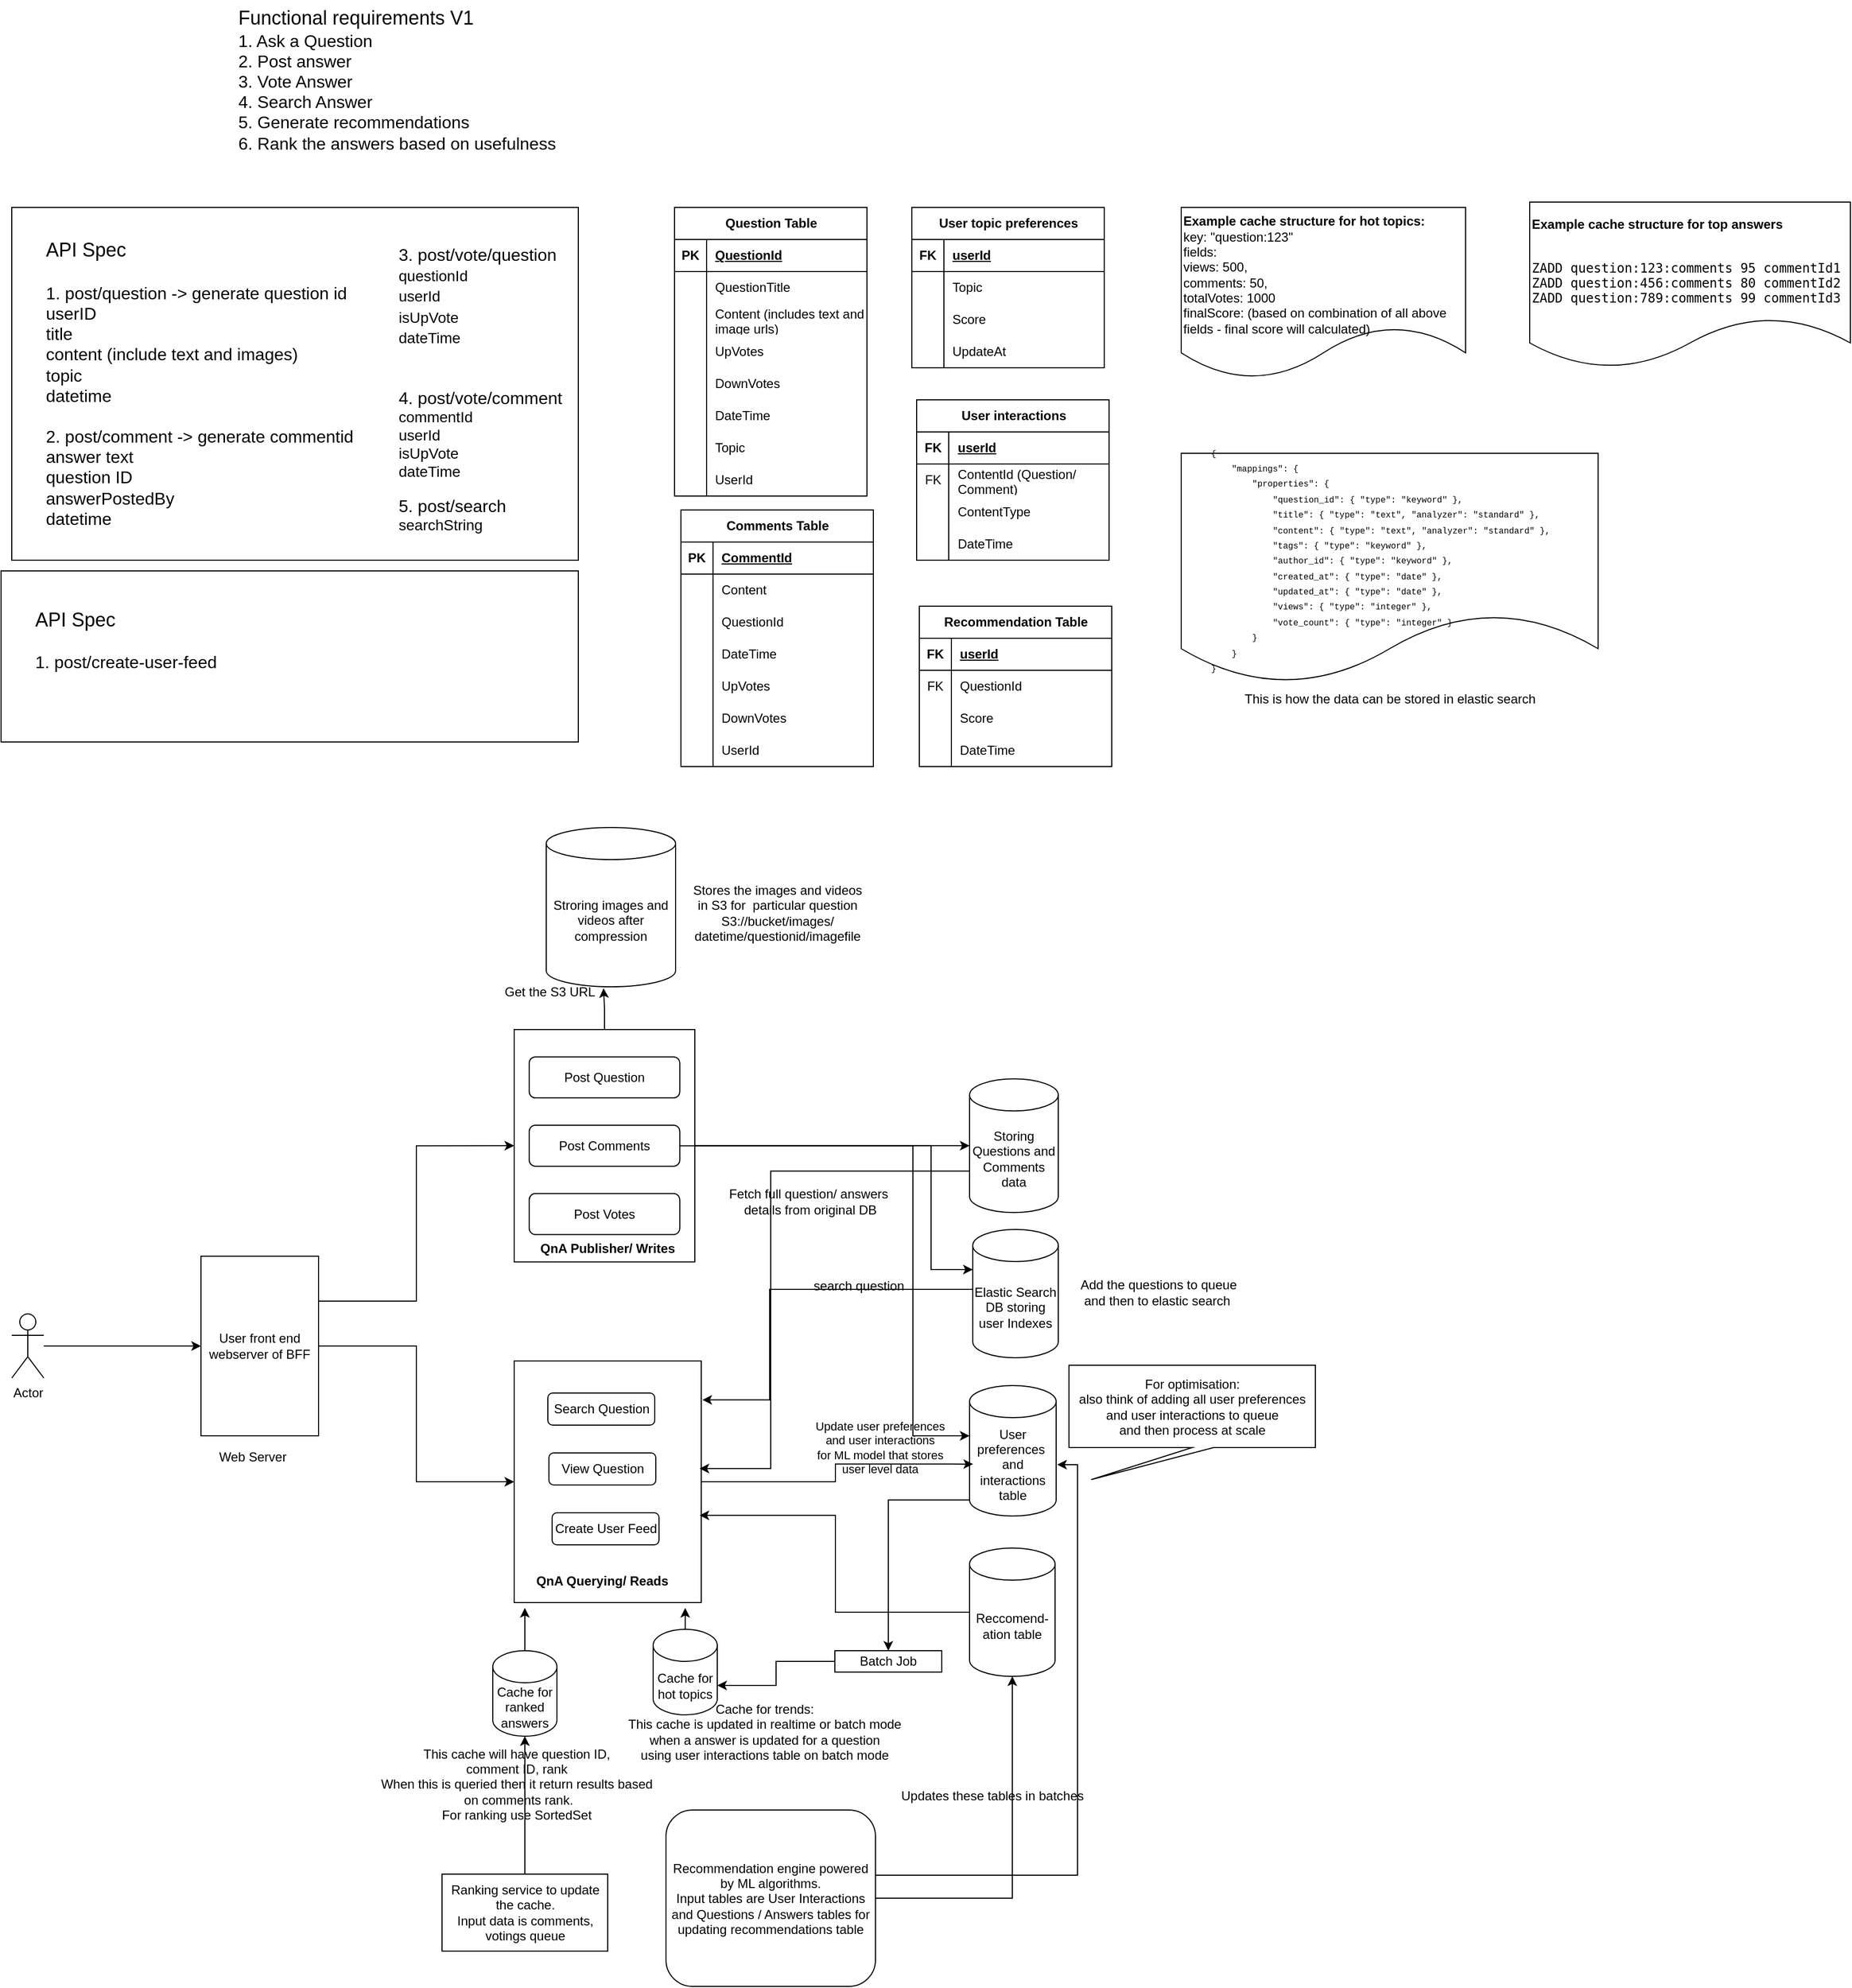 <mxfile version="24.9.1" pages="2">
  <diagram name="Page-1" id="B93huHKFLmvjR5-uFooQ">
    <mxGraphModel dx="2657" dy="2130" grid="0" gridSize="10" guides="1" tooltips="1" connect="1" arrows="1" fold="1" page="1" pageScale="1" pageWidth="827" pageHeight="1169" math="0" shadow="0">
      <root>
        <mxCell id="0" />
        <mxCell id="1" parent="0" />
        <mxCell id="2bSct4u1edC2ie97E54d-50" style="edgeStyle=orthogonalEdgeStyle;rounded=0;orthogonalLoop=1;jettySize=auto;html=1;entryX=0;entryY=0.5;entryDx=0;entryDy=0;" edge="1" parent="1" source="2bSct4u1edC2ie97E54d-1" target="2bSct4u1edC2ie97E54d-25">
          <mxGeometry relative="1" as="geometry" />
        </mxCell>
        <mxCell id="2bSct4u1edC2ie97E54d-1" value="Actor" style="shape=umlActor;verticalLabelPosition=bottom;verticalAlign=top;html=1;outlineConnect=0;" vertex="1" parent="1">
          <mxGeometry x="-150" y="645" width="30" height="60" as="geometry" />
        </mxCell>
        <mxCell id="2bSct4u1edC2ie97E54d-2" value="&lt;font style=&quot;font-size: 18px;&quot;&gt;Functional requirements V1&lt;/font&gt;&lt;div&gt;&lt;font size=&quot;3&quot;&gt;1. Ask a Question&lt;/font&gt;&lt;/div&gt;&lt;div&gt;&lt;font size=&quot;3&quot;&gt;2. Post answer&lt;/font&gt;&lt;/div&gt;&lt;div&gt;&lt;font size=&quot;3&quot;&gt;3. Vote Answer&lt;/font&gt;&lt;/div&gt;&lt;div&gt;&lt;font size=&quot;3&quot;&gt;4. Search Answer&lt;/font&gt;&lt;/div&gt;&lt;div&gt;&lt;font style=&quot;font-size: 16px;&quot;&gt;5. Generate recommendations&lt;/font&gt;&lt;/div&gt;&lt;div&gt;&lt;font style=&quot;font-size: 16px;&quot;&gt;6. Rank the answers based on usefulness&lt;/font&gt;&lt;/div&gt;" style="text;html=1;align=left;verticalAlign=middle;resizable=0;points=[];autosize=1;strokeColor=none;fillColor=none;" vertex="1" parent="1">
          <mxGeometry x="60" y="-584" width="315" height="149" as="geometry" />
        </mxCell>
        <mxCell id="2bSct4u1edC2ie97E54d-9" value="" style="group" vertex="1" connectable="0" parent="1">
          <mxGeometry x="320" y="379" width="169" height="225" as="geometry" />
        </mxCell>
        <mxCell id="2bSct4u1edC2ie97E54d-4" value="" style="rounded=0;whiteSpace=wrap;html=1;" vertex="1" parent="2bSct4u1edC2ie97E54d-9">
          <mxGeometry width="169" height="217.33" as="geometry" />
        </mxCell>
        <mxCell id="2bSct4u1edC2ie97E54d-6" value="Post Question" style="rounded=1;whiteSpace=wrap;html=1;" vertex="1" parent="2bSct4u1edC2ie97E54d-9">
          <mxGeometry x="14.083" y="25.568" width="140.833" height="38.352" as="geometry" />
        </mxCell>
        <mxCell id="2bSct4u1edC2ie97E54d-7" value="Post Comments" style="rounded=1;whiteSpace=wrap;html=1;" vertex="1" parent="2bSct4u1edC2ie97E54d-9">
          <mxGeometry x="14.083" y="89.489" width="140.833" height="38.352" as="geometry" />
        </mxCell>
        <mxCell id="2bSct4u1edC2ie97E54d-8" value="Post Votes" style="rounded=1;whiteSpace=wrap;html=1;" vertex="1" parent="2bSct4u1edC2ie97E54d-9">
          <mxGeometry x="14.083" y="153.409" width="140.833" height="38.352" as="geometry" />
        </mxCell>
        <mxCell id="2bSct4u1edC2ie97E54d-23" value="&lt;b&gt;QnA Publisher/ Writes&lt;/b&gt;" style="text;html=1;align=center;verticalAlign=middle;resizable=0;points=[];autosize=1;strokeColor=none;fillColor=none;" vertex="1" parent="2bSct4u1edC2ie97E54d-9">
          <mxGeometry x="12.125" y="189.761" width="150" height="30" as="geometry" />
        </mxCell>
        <mxCell id="2bSct4u1edC2ie97E54d-15" value="Storing Questions and Comments data" style="shape=cylinder3;whiteSpace=wrap;html=1;boundedLbl=1;backgroundOutline=1;size=15;" vertex="1" parent="1">
          <mxGeometry x="746" y="425.16" width="83" height="125" as="geometry" />
        </mxCell>
        <mxCell id="2bSct4u1edC2ie97E54d-17" value="Stroring images and videos after compression" style="shape=cylinder3;whiteSpace=wrap;html=1;boundedLbl=1;backgroundOutline=1;size=15;" vertex="1" parent="1">
          <mxGeometry x="350" y="190" width="121" height="149" as="geometry" />
        </mxCell>
        <mxCell id="2bSct4u1edC2ie97E54d-21" value="Stores the images and videos&lt;div&gt;in S3 for&amp;nbsp; particular question&lt;br&gt;&lt;span style=&quot;background-color: initial;&quot;&gt;S3://bucket/images/&lt;/span&gt;&lt;/div&gt;&lt;div&gt;&lt;span style=&quot;background-color: initial;&quot;&gt;datetime/questionid/imagefile&lt;/span&gt;&lt;/div&gt;" style="text;html=1;align=center;verticalAlign=middle;resizable=0;points=[];autosize=1;strokeColor=none;fillColor=none;" vertex="1" parent="1">
          <mxGeometry x="476" y="235" width="180" height="70" as="geometry" />
        </mxCell>
        <mxCell id="2bSct4u1edC2ie97E54d-143" style="edgeStyle=orthogonalEdgeStyle;rounded=0;orthogonalLoop=1;jettySize=auto;html=1;exitX=1;exitY=0.25;exitDx=0;exitDy=0;entryX=0;entryY=0.5;entryDx=0;entryDy=0;" edge="1" parent="1" source="2bSct4u1edC2ie97E54d-25" target="2bSct4u1edC2ie97E54d-4">
          <mxGeometry relative="1" as="geometry" />
        </mxCell>
        <mxCell id="2bSct4u1edC2ie97E54d-144" style="edgeStyle=orthogonalEdgeStyle;rounded=0;orthogonalLoop=1;jettySize=auto;html=1;entryX=0;entryY=0.5;entryDx=0;entryDy=0;" edge="1" parent="1" source="2bSct4u1edC2ie97E54d-25" target="2bSct4u1edC2ie97E54d-43">
          <mxGeometry relative="1" as="geometry" />
        </mxCell>
        <mxCell id="2bSct4u1edC2ie97E54d-25" value="User front end webserver of BFF" style="rounded=0;whiteSpace=wrap;html=1;" vertex="1" parent="1">
          <mxGeometry x="27" y="591" width="110" height="168" as="geometry" />
        </mxCell>
        <mxCell id="2bSct4u1edC2ie97E54d-26" value="Web Server" style="text;html=1;align=center;verticalAlign=middle;resizable=0;points=[];autosize=1;strokeColor=none;fillColor=none;" vertex="1" parent="1">
          <mxGeometry x="30" y="764" width="90" height="30" as="geometry" />
        </mxCell>
        <mxCell id="2bSct4u1edC2ie97E54d-31" value="Get the S3 URL" style="text;html=1;align=center;verticalAlign=middle;resizable=0;points=[];autosize=1;strokeColor=none;fillColor=none;" vertex="1" parent="1">
          <mxGeometry x="297.5" y="329" width="110" height="30" as="geometry" />
        </mxCell>
        <mxCell id="2bSct4u1edC2ie97E54d-35" style="edgeStyle=orthogonalEdgeStyle;rounded=0;orthogonalLoop=1;jettySize=auto;html=1;entryX=0;entryY=0.5;entryDx=0;entryDy=0;entryPerimeter=0;" edge="1" parent="1" source="2bSct4u1edC2ie97E54d-4" target="2bSct4u1edC2ie97E54d-15">
          <mxGeometry relative="1" as="geometry" />
        </mxCell>
        <mxCell id="2bSct4u1edC2ie97E54d-37" value="" style="group" vertex="1" connectable="0" parent="1">
          <mxGeometry x="-150" y="-390" width="540" height="330" as="geometry" />
        </mxCell>
        <mxCell id="2bSct4u1edC2ie97E54d-36" value="" style="rounded=0;whiteSpace=wrap;html=1;" vertex="1" parent="2bSct4u1edC2ie97E54d-37">
          <mxGeometry width="530" height="330" as="geometry" />
        </mxCell>
        <mxCell id="2bSct4u1edC2ie97E54d-11" value="&lt;font style=&quot;font-size: 18px;&quot;&gt;API Spec&lt;/font&gt;&lt;div&gt;&lt;font style=&quot;font-size: 16px;&quot;&gt;&lt;br&gt;&lt;/font&gt;&lt;/div&gt;&lt;div&gt;&lt;font style=&quot;font-size: 16px;&quot;&gt;1. post/question -&amp;gt; generate question id&lt;/font&gt;&lt;/div&gt;&lt;div&gt;&lt;span style=&quot;font-size: medium; background-color: initial;&quot;&gt;userID&lt;/span&gt;&lt;/div&gt;&lt;div&gt;&lt;span style=&quot;font-size: medium; background-color: initial;&quot;&gt;title&lt;/span&gt;&lt;/div&gt;&lt;div&gt;&lt;font size=&quot;3&quot;&gt;content (include text and images)&lt;/font&gt;&lt;/div&gt;&lt;div&gt;&lt;font size=&quot;3&quot;&gt;topic&lt;/font&gt;&lt;/div&gt;&lt;div&gt;&lt;font size=&quot;3&quot;&gt;datetime&lt;/font&gt;&lt;/div&gt;&lt;div&gt;&lt;font size=&quot;3&quot;&gt;&lt;br&gt;&lt;/font&gt;&lt;/div&gt;&lt;div&gt;&lt;font size=&quot;3&quot;&gt;2. post/comment -&amp;gt; generate commentid&lt;/font&gt;&lt;/div&gt;&lt;div&gt;&lt;font size=&quot;3&quot;&gt;answer text&lt;/font&gt;&lt;/div&gt;&lt;div&gt;&lt;font size=&quot;3&quot;&gt;question ID&lt;/font&gt;&lt;/div&gt;&lt;div&gt;&lt;font size=&quot;3&quot;&gt;answerPostedBy&lt;/font&gt;&lt;/div&gt;&lt;div&gt;&lt;font size=&quot;3&quot;&gt;datetime&lt;/font&gt;&lt;/div&gt;" style="text;html=1;align=left;verticalAlign=middle;resizable=0;points=[];autosize=1;strokeColor=none;fillColor=none;" vertex="1" parent="2bSct4u1edC2ie97E54d-37">
          <mxGeometry x="30" y="25" width="310" height="280" as="geometry" />
        </mxCell>
        <mxCell id="2bSct4u1edC2ie97E54d-12" value="&lt;div&gt;&lt;span style=&quot;background-color: initial; font-size: 16px;&quot;&gt;3. post/vote/question&lt;/span&gt;&lt;/div&gt;&lt;font style=&quot;font-size: 16px;&quot;&gt;&lt;div&gt;&lt;font style=&quot;font-size: 16px;&quot;&gt;&lt;div&gt;&lt;font style=&quot;font-size: 14px;&quot;&gt;questionId&lt;/font&gt;&lt;/div&gt;&lt;div&gt;&lt;font style=&quot;font-size: 14px;&quot;&gt;userId&lt;/font&gt;&lt;/div&gt;&lt;div&gt;&lt;font style=&quot;font-size: 14px;&quot;&gt;isUpVote&lt;/font&gt;&lt;/div&gt;&lt;div&gt;&lt;font style=&quot;font-size: 14px;&quot;&gt;dateTime&lt;/font&gt;&lt;/div&gt;&lt;div&gt;&lt;br&gt;&lt;/div&gt;&lt;/font&gt;&lt;/div&gt;&lt;div&gt;&lt;font style=&quot;font-size: 16px;&quot;&gt;&lt;br&gt;&lt;/font&gt;&lt;/div&gt;4. post/vote/comment&lt;/font&gt;&lt;div&gt;&lt;font style=&quot;font-size: 14px;&quot;&gt;commentId&lt;/font&gt;&lt;/div&gt;&lt;div&gt;&lt;font style=&quot;font-size: 14px;&quot;&gt;userId&lt;/font&gt;&lt;/div&gt;&lt;div&gt;&lt;font style=&quot;font-size: 14px;&quot;&gt;isUpVote&lt;/font&gt;&lt;/div&gt;&lt;div&gt;&lt;font style=&quot;font-size: 14px;&quot;&gt;dateTime&lt;/font&gt;&lt;/div&gt;&lt;div&gt;&lt;br&gt;&lt;/div&gt;&lt;div&gt;&lt;font style=&quot;font-size: 16px;&quot;&gt;5. post/search&lt;/font&gt;&lt;/div&gt;&lt;div&gt;&lt;font style=&quot;font-size: 14px;&quot;&gt;searchString&lt;/font&gt;&lt;/div&gt;" style="text;html=1;align=left;verticalAlign=middle;resizable=0;points=[];autosize=1;strokeColor=none;fillColor=none;" vertex="1" parent="2bSct4u1edC2ie97E54d-37">
          <mxGeometry x="360" y="30" width="180" height="280" as="geometry" />
        </mxCell>
        <mxCell id="2bSct4u1edC2ie97E54d-40" value="Elastic Search DB storing user Indexes" style="shape=cylinder3;whiteSpace=wrap;html=1;boundedLbl=1;backgroundOutline=1;size=15;" vertex="1" parent="1">
          <mxGeometry x="749" y="566" width="80" height="120" as="geometry" />
        </mxCell>
        <mxCell id="2bSct4u1edC2ie97E54d-41" value="&lt;div style=&quot;text-align: justify;&quot;&gt;Add the questions to queue&lt;/div&gt;&lt;div style=&quot;text-align: justify;&quot;&gt;&amp;nbsp;and then to elastic search&lt;/div&gt;" style="text;html=1;align=right;verticalAlign=middle;resizable=0;points=[];autosize=1;strokeColor=none;fillColor=none;" vertex="1" parent="1">
          <mxGeometry x="833" y="604" width="164" height="41" as="geometry" />
        </mxCell>
        <mxCell id="2bSct4u1edC2ie97E54d-42" value="" style="group" vertex="1" connectable="0" parent="1">
          <mxGeometry x="320" y="689" width="175" height="226" as="geometry" />
        </mxCell>
        <mxCell id="2bSct4u1edC2ie97E54d-43" value="" style="rounded=0;whiteSpace=wrap;html=1;" vertex="1" parent="2bSct4u1edC2ie97E54d-42">
          <mxGeometry width="175" height="226" as="geometry" />
        </mxCell>
        <mxCell id="2bSct4u1edC2ie97E54d-44" value="Search Question" style="rounded=1;whiteSpace=wrap;html=1;" vertex="1" parent="2bSct4u1edC2ie97E54d-42">
          <mxGeometry x="31.5" y="30" width="100" height="30" as="geometry" />
        </mxCell>
        <mxCell id="2bSct4u1edC2ie97E54d-109" value="View Question" style="rounded=1;whiteSpace=wrap;html=1;" vertex="1" parent="2bSct4u1edC2ie97E54d-42">
          <mxGeometry x="32.5" y="86" width="100" height="30" as="geometry" />
        </mxCell>
        <mxCell id="2bSct4u1edC2ie97E54d-110" value="Create User Feed" style="rounded=1;whiteSpace=wrap;html=1;" vertex="1" parent="2bSct4u1edC2ie97E54d-42">
          <mxGeometry x="35.5" y="142" width="100" height="30" as="geometry" />
        </mxCell>
        <mxCell id="2bSct4u1edC2ie97E54d-47" value="&lt;b&gt;QnA Querying/ Reads&lt;/b&gt;" style="text;html=1;align=center;verticalAlign=middle;resizable=0;points=[];autosize=1;strokeColor=none;fillColor=none;" vertex="1" parent="2bSct4u1edC2ie97E54d-42">
          <mxGeometry x="7" y="191" width="150" height="30" as="geometry" />
        </mxCell>
        <mxCell id="2bSct4u1edC2ie97E54d-100" value="&lt;div style=&quot;font-family: Menlo, Monaco, &amp;quot;Courier New&amp;quot;, monospace; white-space: pre;&quot;&gt;&lt;span style=&quot;background-color: rgb(255, 255, 255);&quot;&gt;&lt;font style=&quot;font-size: 11px;&quot;&gt;&lt;br&gt;&lt;/font&gt;&lt;/span&gt;&lt;/div&gt;&lt;div style=&quot;font-family: Menlo, Monaco, &amp;quot;Courier New&amp;quot;, monospace; white-space: pre;&quot;&gt;&lt;span style=&quot;background-color: rgb(255, 255, 255);&quot;&gt;&lt;font style=&quot;font-size: 11px;&quot;&gt;&lt;br&gt;&lt;/font&gt;&lt;/span&gt;&lt;/div&gt;&lt;div style=&quot;font-family: Menlo, Monaco, &amp;quot;Courier New&amp;quot;, monospace; white-space: pre;&quot;&gt;&lt;span style=&quot;background-color: rgb(255, 255, 255);&quot;&gt;&lt;font style=&quot;font-size: 11px;&quot;&gt;&lt;br&gt;&lt;/font&gt;&lt;/span&gt;&lt;/div&gt;&lt;div style=&quot;font-family: Menlo, Monaco, &amp;quot;Courier New&amp;quot;, monospace; white-space: pre;&quot;&gt;&lt;span style=&quot;background-color: rgb(255, 255, 255);&quot;&gt;&lt;font style=&quot;font-size: 11px;&quot;&gt;&lt;br&gt;&lt;/font&gt;&lt;/span&gt;&lt;/div&gt;&lt;div style=&quot;font-family: Menlo, Monaco, &amp;quot;Courier New&amp;quot;, monospace; white-space: pre;&quot;&gt;&lt;span style=&quot;background-color: rgb(255, 255, 255);&quot;&gt;&lt;font style=&quot;font-size: 11px;&quot;&gt;&lt;br&gt;&lt;/font&gt;&lt;/span&gt;&lt;/div&gt;&lt;div style=&quot;font-family: Menlo, Monaco, &amp;quot;Courier New&amp;quot;, monospace; white-space: pre;&quot;&gt;&lt;span style=&quot;background-color: rgb(255, 255, 255);&quot;&gt;&lt;font style=&quot;font-size: 11px;&quot;&gt;&lt;br&gt;&lt;/font&gt;&lt;/span&gt;&lt;/div&gt;&lt;div style=&quot;font-family: Menlo, Monaco, &amp;quot;Courier New&amp;quot;, monospace; white-space: pre;&quot;&gt;&lt;br&gt;&lt;/div&gt;" style="shape=document;whiteSpace=wrap;html=1;boundedLbl=1;align=left;" vertex="1" parent="1">
          <mxGeometry x="944" y="-160.0" width="390" height="215" as="geometry" />
        </mxCell>
        <mxCell id="2bSct4u1edC2ie97E54d-101" value="&lt;div style=&quot;color: rgb(204, 204, 204); font-family: Menlo, Monaco, &amp;quot;Courier New&amp;quot;, monospace; line-height: 18px; white-space-collapse: preserve;&quot;&gt;&lt;div style=&quot;&quot;&gt;&lt;br&gt;&lt;/div&gt;&lt;/div&gt;" style="text;html=1;align=center;verticalAlign=middle;resizable=0;points=[];autosize=1;strokeColor=none;fillColor=none;" vertex="1" parent="1">
          <mxGeometry x="1010" y="288" width="20" height="30" as="geometry" />
        </mxCell>
        <mxCell id="2bSct4u1edC2ie97E54d-102" value="This is how the data can be stored in elastic search" style="text;html=1;align=center;verticalAlign=middle;resizable=0;points=[];autosize=1;strokeColor=none;fillColor=none;" vertex="1" parent="1">
          <mxGeometry x="989" y="55" width="300" height="30" as="geometry" />
        </mxCell>
        <mxCell id="2bSct4u1edC2ie97E54d-103" value="&lt;div style=&quot;text-align: left; font-family: Menlo, Monaco, &amp;quot;Courier New&amp;quot;, monospace; white-space-collapse: preserve;&quot;&gt;&lt;font style=&quot;font-size: 8px;&quot;&gt;&lt;span style=&quot;&quot;&gt;{&lt;/span&gt;&lt;span style=&quot;&quot;&gt;&lt;br/&gt;    &lt;/span&gt;&lt;span style=&quot;&quot;&gt;&quot;mappings&quot;&lt;/span&gt;&lt;span style=&quot;&quot;&gt;:&lt;/span&gt;&lt;span style=&quot;&quot;&gt; &lt;/span&gt;&lt;span style=&quot;&quot;&gt;{&lt;/span&gt;&lt;span style=&quot;&quot;&gt;&lt;br/&gt;        &lt;/span&gt;&lt;span style=&quot;&quot;&gt;&quot;properties&quot;&lt;/span&gt;&lt;span style=&quot;&quot;&gt;:&lt;/span&gt;&lt;span style=&quot;&quot;&gt; &lt;/span&gt;&lt;span style=&quot;&quot;&gt;{&lt;/span&gt;&lt;span style=&quot;&quot;&gt;&lt;br/&gt;            &lt;/span&gt;&lt;span style=&quot;&quot;&gt;&quot;question_id&quot;&lt;/span&gt;&lt;span style=&quot;&quot;&gt;:&lt;/span&gt;&lt;span style=&quot;&quot;&gt; &lt;/span&gt;&lt;span style=&quot;&quot;&gt;{&lt;/span&gt;&lt;span style=&quot;&quot;&gt; &lt;/span&gt;&lt;span style=&quot;&quot;&gt;&quot;type&quot;&lt;/span&gt;&lt;span style=&quot;&quot;&gt;:&lt;/span&gt;&lt;span style=&quot;&quot;&gt; &lt;/span&gt;&lt;span style=&quot;&quot;&gt;&quot;keyword&quot;&lt;/span&gt;&lt;span style=&quot;&quot;&gt; &lt;/span&gt;&lt;span style=&quot;&quot;&gt;}&lt;/span&gt;&lt;span style=&quot;&quot;&gt;,&lt;/span&gt;&lt;span style=&quot;&quot;&gt;&lt;br/&gt;            &lt;/span&gt;&lt;span style=&quot;&quot;&gt;&quot;title&quot;&lt;/span&gt;&lt;span style=&quot;&quot;&gt;:&lt;/span&gt;&lt;span style=&quot;&quot;&gt; &lt;/span&gt;&lt;span style=&quot;&quot;&gt;{&lt;/span&gt;&lt;span style=&quot;&quot;&gt; &lt;/span&gt;&lt;span style=&quot;&quot;&gt;&quot;type&quot;&lt;/span&gt;&lt;span style=&quot;&quot;&gt;:&lt;/span&gt;&lt;span style=&quot;&quot;&gt; &lt;/span&gt;&lt;span style=&quot;&quot;&gt;&quot;text&quot;&lt;/span&gt;&lt;span style=&quot;&quot;&gt;,&lt;/span&gt;&lt;span style=&quot;&quot;&gt; &lt;/span&gt;&lt;span style=&quot;&quot;&gt;&quot;analyzer&quot;&lt;/span&gt;&lt;span style=&quot;&quot;&gt;:&lt;/span&gt;&lt;span style=&quot;&quot;&gt; &lt;/span&gt;&lt;span style=&quot;&quot;&gt;&quot;standard&quot;&lt;/span&gt;&lt;span style=&quot;&quot;&gt; &lt;/span&gt;&lt;span style=&quot;&quot;&gt;}&lt;/span&gt;&lt;span style=&quot;&quot;&gt;,&lt;/span&gt;&lt;span style=&quot;&quot;&gt;&lt;br/&gt;            &lt;/span&gt;&lt;span style=&quot;&quot;&gt;&quot;content&quot;&lt;/span&gt;&lt;span style=&quot;&quot;&gt;:&lt;/span&gt;&lt;span style=&quot;&quot;&gt; &lt;/span&gt;&lt;span style=&quot;&quot;&gt;{&lt;/span&gt;&lt;span style=&quot;&quot;&gt; &lt;/span&gt;&lt;span style=&quot;&quot;&gt;&quot;type&quot;&lt;/span&gt;&lt;span style=&quot;&quot;&gt;:&lt;/span&gt;&lt;span style=&quot;&quot;&gt; &lt;/span&gt;&lt;span style=&quot;&quot;&gt;&quot;text&quot;&lt;/span&gt;&lt;span style=&quot;&quot;&gt;,&lt;/span&gt;&lt;span style=&quot;&quot;&gt; &lt;/span&gt;&lt;span style=&quot;&quot;&gt;&quot;analyzer&quot;&lt;/span&gt;&lt;span style=&quot;&quot;&gt;:&lt;/span&gt;&lt;span style=&quot;&quot;&gt; &lt;/span&gt;&lt;span style=&quot;&quot;&gt;&quot;standard&quot;&lt;/span&gt;&lt;span style=&quot;&quot;&gt; &lt;/span&gt;&lt;span style=&quot;&quot;&gt;}&lt;/span&gt;&lt;span style=&quot;&quot;&gt;,&lt;/span&gt;&lt;span style=&quot;&quot;&gt;&lt;br/&gt;            &lt;/span&gt;&lt;span style=&quot;&quot;&gt;&quot;tags&quot;&lt;/span&gt;&lt;span style=&quot;&quot;&gt;:&lt;/span&gt;&lt;span style=&quot;&quot;&gt; &lt;/span&gt;&lt;span style=&quot;&quot;&gt;{&lt;/span&gt;&lt;span style=&quot;&quot;&gt; &lt;/span&gt;&lt;span style=&quot;&quot;&gt;&quot;type&quot;&lt;/span&gt;&lt;span style=&quot;&quot;&gt;:&lt;/span&gt;&lt;span style=&quot;&quot;&gt; &lt;/span&gt;&lt;span style=&quot;&quot;&gt;&quot;keyword&quot;&lt;/span&gt;&lt;span style=&quot;&quot;&gt; &lt;/span&gt;&lt;span style=&quot;&quot;&gt;}&lt;/span&gt;&lt;span style=&quot;&quot;&gt;,&lt;/span&gt;&lt;span style=&quot;&quot;&gt;&lt;br/&gt;            &lt;/span&gt;&lt;span style=&quot;&quot;&gt;&quot;author_id&quot;&lt;/span&gt;&lt;span style=&quot;&quot;&gt;:&lt;/span&gt;&lt;span style=&quot;&quot;&gt; &lt;/span&gt;&lt;span style=&quot;&quot;&gt;{&lt;/span&gt;&lt;span style=&quot;&quot;&gt; &lt;/span&gt;&lt;span style=&quot;&quot;&gt;&quot;type&quot;&lt;/span&gt;&lt;span style=&quot;&quot;&gt;:&lt;/span&gt;&lt;span style=&quot;&quot;&gt; &lt;/span&gt;&lt;span style=&quot;&quot;&gt;&quot;keyword&quot;&lt;/span&gt;&lt;span style=&quot;&quot;&gt; &lt;/span&gt;&lt;span style=&quot;&quot;&gt;}&lt;/span&gt;&lt;span style=&quot;&quot;&gt;,&lt;/span&gt;&lt;span style=&quot;&quot;&gt;&lt;br/&gt;            &lt;/span&gt;&lt;span style=&quot;&quot;&gt;&quot;created_at&quot;&lt;/span&gt;&lt;span style=&quot;&quot;&gt;:&lt;/span&gt;&lt;span style=&quot;&quot;&gt; &lt;/span&gt;&lt;span style=&quot;&quot;&gt;{&lt;/span&gt;&lt;span style=&quot;&quot;&gt; &lt;/span&gt;&lt;span style=&quot;&quot;&gt;&quot;type&quot;&lt;/span&gt;&lt;span style=&quot;&quot;&gt;:&lt;/span&gt;&lt;span style=&quot;&quot;&gt; &lt;/span&gt;&lt;span style=&quot;&quot;&gt;&quot;date&quot;&lt;/span&gt;&lt;span style=&quot;&quot;&gt; &lt;/span&gt;&lt;span style=&quot;&quot;&gt;}&lt;/span&gt;&lt;span style=&quot;&quot;&gt;,&lt;/span&gt;&lt;span style=&quot;&quot;&gt;&lt;br/&gt;            &lt;/span&gt;&lt;span style=&quot;&quot;&gt;&quot;updated_at&quot;&lt;/span&gt;&lt;span style=&quot;&quot;&gt;:&lt;/span&gt;&lt;span style=&quot;&quot;&gt; &lt;/span&gt;&lt;span style=&quot;&quot;&gt;{&lt;/span&gt;&lt;span style=&quot;&quot;&gt; &lt;/span&gt;&lt;span style=&quot;&quot;&gt;&quot;type&quot;&lt;/span&gt;&lt;span style=&quot;&quot;&gt;:&lt;/span&gt;&lt;span style=&quot;&quot;&gt; &lt;/span&gt;&lt;span style=&quot;&quot;&gt;&quot;date&quot;&lt;/span&gt;&lt;span style=&quot;&quot;&gt; &lt;/span&gt;&lt;span style=&quot;&quot;&gt;}&lt;/span&gt;&lt;span style=&quot;&quot;&gt;,&lt;/span&gt;&lt;span style=&quot;&quot;&gt;&lt;br/&gt;            &lt;/span&gt;&lt;span style=&quot;&quot;&gt;&quot;views&quot;&lt;/span&gt;&lt;span style=&quot;&quot;&gt;:&lt;/span&gt;&lt;span style=&quot;&quot;&gt; &lt;/span&gt;&lt;span style=&quot;&quot;&gt;{&lt;/span&gt;&lt;span style=&quot;&quot;&gt; &lt;/span&gt;&lt;span style=&quot;&quot;&gt;&quot;type&quot;&lt;/span&gt;&lt;span style=&quot;&quot;&gt;:&lt;/span&gt;&lt;span style=&quot;&quot;&gt; &lt;/span&gt;&lt;span style=&quot;&quot;&gt;&quot;integer&quot;&lt;/span&gt;&lt;span style=&quot;&quot;&gt; &lt;/span&gt;&lt;span style=&quot;&quot;&gt;}&lt;/span&gt;&lt;span style=&quot;&quot;&gt;,&lt;/span&gt;&lt;span style=&quot;&quot;&gt;&lt;br/&gt;            &lt;/span&gt;&lt;span style=&quot;&quot;&gt;&quot;vote_count&quot;&lt;/span&gt;&lt;span style=&quot;&quot;&gt;:&lt;/span&gt;&lt;span style=&quot;&quot;&gt; &lt;/span&gt;&lt;span style=&quot;&quot;&gt;{&lt;/span&gt;&lt;span style=&quot;&quot;&gt; &lt;/span&gt;&lt;span style=&quot;&quot;&gt;&quot;type&quot;&lt;/span&gt;&lt;span style=&quot;&quot;&gt;:&lt;/span&gt;&lt;span style=&quot;&quot;&gt; &lt;/span&gt;&lt;span style=&quot;&quot;&gt;&quot;integer&quot;&lt;/span&gt;&lt;span style=&quot;&quot;&gt; &lt;/span&gt;&lt;span style=&quot;&quot;&gt;}&lt;/span&gt;&lt;span style=&quot;&quot;&gt;&lt;br/&gt;        &lt;/span&gt;&lt;span style=&quot;&quot;&gt;}&lt;/span&gt;&lt;span style=&quot;&quot;&gt;&lt;br/&gt;    &lt;/span&gt;&lt;span style=&quot;&quot;&gt;}&lt;/span&gt;&lt;span style=&quot;&quot;&gt;&lt;br/&gt;&lt;/span&gt;&lt;span style=&quot;&quot;&gt;}&lt;/span&gt;&lt;/font&gt;&lt;/div&gt;" style="text;html=1;align=center;verticalAlign=middle;resizable=0;points=[];autosize=1;strokeColor=none;fillColor=none;" vertex="1" parent="1">
          <mxGeometry x="960" y="-175" width="340" height="230" as="geometry" />
        </mxCell>
        <mxCell id="2bSct4u1edC2ie97E54d-134" value="Update user preferences&lt;div&gt;and user interactions&lt;/div&gt;&lt;div&gt;for ML model that stores&lt;/div&gt;&lt;div&gt;user level data&lt;/div&gt;" style="edgeLabel;html=1;align=center;verticalAlign=middle;resizable=0;points=[];" vertex="1" connectable="0" parent="1">
          <mxGeometry x="671.997" y="773" as="geometry">
            <mxPoint x="-10" y="-3" as="offset" />
          </mxGeometry>
        </mxCell>
        <mxCell id="2bSct4u1edC2ie97E54d-135" value="&lt;div style=&quot;&quot;&gt;&lt;br&gt;&lt;/div&gt;" style="text;html=1;align=center;verticalAlign=middle;resizable=0;points=[];autosize=1;strokeColor=none;fillColor=none;" vertex="1" parent="1">
          <mxGeometry x="520" y="921" width="18" height="26" as="geometry" />
        </mxCell>
        <mxCell id="2bSct4u1edC2ie97E54d-139" value="Reccomend-&lt;div&gt;ation table&lt;/div&gt;" style="shape=cylinder3;whiteSpace=wrap;html=1;boundedLbl=1;backgroundOutline=1;size=15;" vertex="1" parent="1">
          <mxGeometry x="746" y="864" width="80" height="120" as="geometry" />
        </mxCell>
        <mxCell id="2bSct4u1edC2ie97E54d-152" style="edgeStyle=orthogonalEdgeStyle;rounded=0;orthogonalLoop=1;jettySize=auto;html=1;" edge="1" parent="1" source="2bSct4u1edC2ie97E54d-7">
          <mxGeometry relative="1" as="geometry">
            <mxPoint x="746" y="759" as="targetPoint" />
            <Array as="points">
              <mxPoint x="693" y="488" />
              <mxPoint x="693" y="759" />
            </Array>
          </mxGeometry>
        </mxCell>
        <mxCell id="2bSct4u1edC2ie97E54d-154" style="edgeStyle=orthogonalEdgeStyle;rounded=0;orthogonalLoop=1;jettySize=auto;html=1;entryX=1.006;entryY=0.161;entryDx=0;entryDy=0;entryPerimeter=0;" edge="1" parent="1" source="2bSct4u1edC2ie97E54d-40" target="2bSct4u1edC2ie97E54d-43">
          <mxGeometry relative="1" as="geometry">
            <Array as="points">
              <mxPoint x="559" y="622" />
              <mxPoint x="559" y="725" />
            </Array>
          </mxGeometry>
        </mxCell>
        <mxCell id="2bSct4u1edC2ie97E54d-156" style="edgeStyle=orthogonalEdgeStyle;rounded=0;orthogonalLoop=1;jettySize=auto;html=1;exitX=0;exitY=0;exitDx=0;exitDy=86.25;exitPerimeter=0;entryX=0.991;entryY=0.445;entryDx=0;entryDy=0;entryPerimeter=0;" edge="1" parent="1" source="2bSct4u1edC2ie97E54d-15" target="2bSct4u1edC2ie97E54d-43">
          <mxGeometry relative="1" as="geometry">
            <Array as="points">
              <mxPoint x="560" y="511" />
              <mxPoint x="560" y="790" />
            </Array>
          </mxGeometry>
        </mxCell>
        <mxCell id="2bSct4u1edC2ie97E54d-245" style="edgeStyle=orthogonalEdgeStyle;rounded=0;orthogonalLoop=1;jettySize=auto;html=1;exitX=0;exitY=1;exitDx=0;exitDy=-15;exitPerimeter=0;entryX=0.5;entryY=0;entryDx=0;entryDy=0;" edge="1" parent="1" source="2bSct4u1edC2ie97E54d-118" target="2bSct4u1edC2ie97E54d-242">
          <mxGeometry relative="1" as="geometry" />
        </mxCell>
        <mxCell id="2bSct4u1edC2ie97E54d-118" value="User preferences&amp;nbsp; and interactions table" style="shape=cylinder3;whiteSpace=wrap;html=1;boundedLbl=1;backgroundOutline=1;size=15;" vertex="1" parent="1">
          <mxGeometry x="746" y="712" width="81" height="122" as="geometry" />
        </mxCell>
        <mxCell id="2bSct4u1edC2ie97E54d-136" value="&lt;div style=&quot;text-wrap-mode: nowrap;&quot;&gt;&lt;span style=&quot;background-color: initial;&quot;&gt;For optimisation:&lt;/span&gt;&lt;/div&gt;&lt;div style=&quot;text-wrap-mode: nowrap;&quot;&gt;&lt;span style=&quot;background-color: initial;&quot;&gt;also think of adding all user preferences&lt;/span&gt;&lt;/div&gt;&lt;div style=&quot;text-wrap-mode: nowrap;&quot;&gt;and user interactions to queue&lt;/div&gt;&lt;div style=&quot;text-wrap-mode: nowrap;&quot;&gt;and then process at scale&lt;/div&gt;" style="shape=callout;whiteSpace=wrap;html=1;perimeter=calloutPerimeter;position2=0.09;" vertex="1" parent="1">
          <mxGeometry x="839" y="693" width="230.5" height="107" as="geometry" />
        </mxCell>
        <mxCell id="2bSct4u1edC2ie97E54d-159" style="edgeStyle=orthogonalEdgeStyle;rounded=0;orthogonalLoop=1;jettySize=auto;html=1;entryX=0.991;entryY=0.639;entryDx=0;entryDy=0;entryPerimeter=0;" edge="1" parent="1" source="2bSct4u1edC2ie97E54d-139" target="2bSct4u1edC2ie97E54d-43">
          <mxGeometry relative="1" as="geometry" />
        </mxCell>
        <mxCell id="2bSct4u1edC2ie97E54d-160" style="edgeStyle=orthogonalEdgeStyle;rounded=0;orthogonalLoop=1;jettySize=auto;html=1;entryX=0.041;entryY=0.602;entryDx=0;entryDy=0;entryPerimeter=0;" edge="1" parent="1" source="2bSct4u1edC2ie97E54d-43" target="2bSct4u1edC2ie97E54d-118">
          <mxGeometry relative="1" as="geometry" />
        </mxCell>
        <mxCell id="2bSct4u1edC2ie97E54d-162" value="Recommendation engine powered by ML algorithms.&lt;div&gt;Input tables are User Interactions and Questions / Answers tables for updating recommendations table&lt;/div&gt;" style="rounded=1;whiteSpace=wrap;html=1;" vertex="1" parent="1">
          <mxGeometry x="462" y="1109" width="196" height="165" as="geometry" />
        </mxCell>
        <mxCell id="2bSct4u1edC2ie97E54d-163" style="edgeStyle=orthogonalEdgeStyle;rounded=0;orthogonalLoop=1;jettySize=auto;html=1;entryX=0.5;entryY=1;entryDx=0;entryDy=0;entryPerimeter=0;" edge="1" parent="1" source="2bSct4u1edC2ie97E54d-162" target="2bSct4u1edC2ie97E54d-139">
          <mxGeometry relative="1" as="geometry" />
        </mxCell>
        <mxCell id="2bSct4u1edC2ie97E54d-52" value="Question Table" style="shape=table;startSize=30;container=1;collapsible=1;childLayout=tableLayout;fixedRows=1;rowLines=0;fontStyle=1;align=center;resizeLast=1;html=1;" vertex="1" parent="1">
          <mxGeometry x="470" y="-390" width="180" height="270" as="geometry" />
        </mxCell>
        <mxCell id="2bSct4u1edC2ie97E54d-53" value="" style="shape=tableRow;horizontal=0;startSize=0;swimlaneHead=0;swimlaneBody=0;fillColor=none;collapsible=0;dropTarget=0;points=[[0,0.5],[1,0.5]];portConstraint=eastwest;top=0;left=0;right=0;bottom=1;" vertex="1" parent="2bSct4u1edC2ie97E54d-52">
          <mxGeometry y="30" width="180" height="30" as="geometry" />
        </mxCell>
        <mxCell id="2bSct4u1edC2ie97E54d-54" value="PK" style="shape=partialRectangle;connectable=0;fillColor=none;top=0;left=0;bottom=0;right=0;fontStyle=1;overflow=hidden;whiteSpace=wrap;html=1;" vertex="1" parent="2bSct4u1edC2ie97E54d-53">
          <mxGeometry width="30" height="30" as="geometry">
            <mxRectangle width="30" height="30" as="alternateBounds" />
          </mxGeometry>
        </mxCell>
        <mxCell id="2bSct4u1edC2ie97E54d-55" value="QuestionId" style="shape=partialRectangle;connectable=0;fillColor=none;top=0;left=0;bottom=0;right=0;align=left;spacingLeft=6;fontStyle=5;overflow=hidden;whiteSpace=wrap;html=1;" vertex="1" parent="2bSct4u1edC2ie97E54d-53">
          <mxGeometry x="30" width="150" height="30" as="geometry">
            <mxRectangle width="150" height="30" as="alternateBounds" />
          </mxGeometry>
        </mxCell>
        <mxCell id="2bSct4u1edC2ie97E54d-56" value="" style="shape=tableRow;horizontal=0;startSize=0;swimlaneHead=0;swimlaneBody=0;fillColor=none;collapsible=0;dropTarget=0;points=[[0,0.5],[1,0.5]];portConstraint=eastwest;top=0;left=0;right=0;bottom=0;" vertex="1" parent="2bSct4u1edC2ie97E54d-52">
          <mxGeometry y="60" width="180" height="30" as="geometry" />
        </mxCell>
        <mxCell id="2bSct4u1edC2ie97E54d-57" value="" style="shape=partialRectangle;connectable=0;fillColor=none;top=0;left=0;bottom=0;right=0;editable=1;overflow=hidden;whiteSpace=wrap;html=1;" vertex="1" parent="2bSct4u1edC2ie97E54d-56">
          <mxGeometry width="30" height="30" as="geometry">
            <mxRectangle width="30" height="30" as="alternateBounds" />
          </mxGeometry>
        </mxCell>
        <mxCell id="2bSct4u1edC2ie97E54d-58" value="QuestionTitle" style="shape=partialRectangle;connectable=0;fillColor=none;top=0;left=0;bottom=0;right=0;align=left;spacingLeft=6;overflow=hidden;whiteSpace=wrap;html=1;" vertex="1" parent="2bSct4u1edC2ie97E54d-56">
          <mxGeometry x="30" width="150" height="30" as="geometry">
            <mxRectangle width="150" height="30" as="alternateBounds" />
          </mxGeometry>
        </mxCell>
        <mxCell id="2bSct4u1edC2ie97E54d-59" value="" style="shape=tableRow;horizontal=0;startSize=0;swimlaneHead=0;swimlaneBody=0;fillColor=none;collapsible=0;dropTarget=0;points=[[0,0.5],[1,0.5]];portConstraint=eastwest;top=0;left=0;right=0;bottom=0;" vertex="1" parent="2bSct4u1edC2ie97E54d-52">
          <mxGeometry y="90" width="180" height="30" as="geometry" />
        </mxCell>
        <mxCell id="2bSct4u1edC2ie97E54d-60" value="" style="shape=partialRectangle;connectable=0;fillColor=none;top=0;left=0;bottom=0;right=0;editable=1;overflow=hidden;whiteSpace=wrap;html=1;" vertex="1" parent="2bSct4u1edC2ie97E54d-59">
          <mxGeometry width="30" height="30" as="geometry">
            <mxRectangle width="30" height="30" as="alternateBounds" />
          </mxGeometry>
        </mxCell>
        <mxCell id="2bSct4u1edC2ie97E54d-61" value="Content (includes text and image urls)" style="shape=partialRectangle;connectable=0;fillColor=none;top=0;left=0;bottom=0;right=0;align=left;spacingLeft=6;overflow=hidden;whiteSpace=wrap;html=1;" vertex="1" parent="2bSct4u1edC2ie97E54d-59">
          <mxGeometry x="30" width="150" height="30" as="geometry">
            <mxRectangle width="150" height="30" as="alternateBounds" />
          </mxGeometry>
        </mxCell>
        <mxCell id="2bSct4u1edC2ie97E54d-229" style="shape=tableRow;horizontal=0;startSize=0;swimlaneHead=0;swimlaneBody=0;fillColor=none;collapsible=0;dropTarget=0;points=[[0,0.5],[1,0.5]];portConstraint=eastwest;top=0;left=0;right=0;bottom=0;" vertex="1" parent="2bSct4u1edC2ie97E54d-52">
          <mxGeometry y="120" width="180" height="30" as="geometry" />
        </mxCell>
        <mxCell id="2bSct4u1edC2ie97E54d-230" style="shape=partialRectangle;connectable=0;fillColor=none;top=0;left=0;bottom=0;right=0;editable=1;overflow=hidden;whiteSpace=wrap;html=1;" vertex="1" parent="2bSct4u1edC2ie97E54d-229">
          <mxGeometry width="30" height="30" as="geometry">
            <mxRectangle width="30" height="30" as="alternateBounds" />
          </mxGeometry>
        </mxCell>
        <mxCell id="2bSct4u1edC2ie97E54d-231" value="UpVotes" style="shape=partialRectangle;connectable=0;fillColor=none;top=0;left=0;bottom=0;right=0;align=left;spacingLeft=6;overflow=hidden;whiteSpace=wrap;html=1;" vertex="1" parent="2bSct4u1edC2ie97E54d-229">
          <mxGeometry x="30" width="150" height="30" as="geometry">
            <mxRectangle width="150" height="30" as="alternateBounds" />
          </mxGeometry>
        </mxCell>
        <mxCell id="2bSct4u1edC2ie97E54d-232" style="shape=tableRow;horizontal=0;startSize=0;swimlaneHead=0;swimlaneBody=0;fillColor=none;collapsible=0;dropTarget=0;points=[[0,0.5],[1,0.5]];portConstraint=eastwest;top=0;left=0;right=0;bottom=0;" vertex="1" parent="2bSct4u1edC2ie97E54d-52">
          <mxGeometry y="150" width="180" height="30" as="geometry" />
        </mxCell>
        <mxCell id="2bSct4u1edC2ie97E54d-233" style="shape=partialRectangle;connectable=0;fillColor=none;top=0;left=0;bottom=0;right=0;editable=1;overflow=hidden;whiteSpace=wrap;html=1;" vertex="1" parent="2bSct4u1edC2ie97E54d-232">
          <mxGeometry width="30" height="30" as="geometry">
            <mxRectangle width="30" height="30" as="alternateBounds" />
          </mxGeometry>
        </mxCell>
        <mxCell id="2bSct4u1edC2ie97E54d-234" value="DownVotes" style="shape=partialRectangle;connectable=0;fillColor=none;top=0;left=0;bottom=0;right=0;align=left;spacingLeft=6;overflow=hidden;whiteSpace=wrap;html=1;" vertex="1" parent="2bSct4u1edC2ie97E54d-232">
          <mxGeometry x="30" width="150" height="30" as="geometry">
            <mxRectangle width="150" height="30" as="alternateBounds" />
          </mxGeometry>
        </mxCell>
        <mxCell id="2bSct4u1edC2ie97E54d-62" value="" style="shape=tableRow;horizontal=0;startSize=0;swimlaneHead=0;swimlaneBody=0;fillColor=none;collapsible=0;dropTarget=0;points=[[0,0.5],[1,0.5]];portConstraint=eastwest;top=0;left=0;right=0;bottom=0;" vertex="1" parent="2bSct4u1edC2ie97E54d-52">
          <mxGeometry y="180" width="180" height="30" as="geometry" />
        </mxCell>
        <mxCell id="2bSct4u1edC2ie97E54d-63" value="" style="shape=partialRectangle;connectable=0;fillColor=none;top=0;left=0;bottom=0;right=0;editable=1;overflow=hidden;whiteSpace=wrap;html=1;" vertex="1" parent="2bSct4u1edC2ie97E54d-62">
          <mxGeometry width="30" height="30" as="geometry">
            <mxRectangle width="30" height="30" as="alternateBounds" />
          </mxGeometry>
        </mxCell>
        <mxCell id="2bSct4u1edC2ie97E54d-64" value="DateTime" style="shape=partialRectangle;connectable=0;fillColor=none;top=0;left=0;bottom=0;right=0;align=left;spacingLeft=6;overflow=hidden;whiteSpace=wrap;html=1;" vertex="1" parent="2bSct4u1edC2ie97E54d-62">
          <mxGeometry x="30" width="150" height="30" as="geometry">
            <mxRectangle width="150" height="30" as="alternateBounds" />
          </mxGeometry>
        </mxCell>
        <mxCell id="2bSct4u1edC2ie97E54d-65" style="shape=tableRow;horizontal=0;startSize=0;swimlaneHead=0;swimlaneBody=0;fillColor=none;collapsible=0;dropTarget=0;points=[[0,0.5],[1,0.5]];portConstraint=eastwest;top=0;left=0;right=0;bottom=0;" vertex="1" parent="2bSct4u1edC2ie97E54d-52">
          <mxGeometry y="210" width="180" height="30" as="geometry" />
        </mxCell>
        <mxCell id="2bSct4u1edC2ie97E54d-66" style="shape=partialRectangle;connectable=0;fillColor=none;top=0;left=0;bottom=0;right=0;editable=1;overflow=hidden;whiteSpace=wrap;html=1;" vertex="1" parent="2bSct4u1edC2ie97E54d-65">
          <mxGeometry width="30" height="30" as="geometry">
            <mxRectangle width="30" height="30" as="alternateBounds" />
          </mxGeometry>
        </mxCell>
        <mxCell id="2bSct4u1edC2ie97E54d-67" value="Topic" style="shape=partialRectangle;connectable=0;fillColor=none;top=0;left=0;bottom=0;right=0;align=left;spacingLeft=6;overflow=hidden;whiteSpace=wrap;html=1;" vertex="1" parent="2bSct4u1edC2ie97E54d-65">
          <mxGeometry x="30" width="150" height="30" as="geometry">
            <mxRectangle width="150" height="30" as="alternateBounds" />
          </mxGeometry>
        </mxCell>
        <mxCell id="2bSct4u1edC2ie97E54d-84" style="shape=tableRow;horizontal=0;startSize=0;swimlaneHead=0;swimlaneBody=0;fillColor=none;collapsible=0;dropTarget=0;points=[[0,0.5],[1,0.5]];portConstraint=eastwest;top=0;left=0;right=0;bottom=0;" vertex="1" parent="2bSct4u1edC2ie97E54d-52">
          <mxGeometry y="240" width="180" height="30" as="geometry" />
        </mxCell>
        <mxCell id="2bSct4u1edC2ie97E54d-85" style="shape=partialRectangle;connectable=0;fillColor=none;top=0;left=0;bottom=0;right=0;editable=1;overflow=hidden;whiteSpace=wrap;html=1;" vertex="1" parent="2bSct4u1edC2ie97E54d-84">
          <mxGeometry width="30" height="30" as="geometry">
            <mxRectangle width="30" height="30" as="alternateBounds" />
          </mxGeometry>
        </mxCell>
        <mxCell id="2bSct4u1edC2ie97E54d-86" value="UserId" style="shape=partialRectangle;connectable=0;fillColor=none;top=0;left=0;bottom=0;right=0;align=left;spacingLeft=6;overflow=hidden;whiteSpace=wrap;html=1;" vertex="1" parent="2bSct4u1edC2ie97E54d-84">
          <mxGeometry x="30" width="150" height="30" as="geometry">
            <mxRectangle width="150" height="30" as="alternateBounds" />
          </mxGeometry>
        </mxCell>
        <mxCell id="2bSct4u1edC2ie97E54d-68" value="Comments Table" style="shape=table;startSize=30;container=1;collapsible=1;childLayout=tableLayout;fixedRows=1;rowLines=0;fontStyle=1;align=center;resizeLast=1;html=1;" vertex="1" parent="1">
          <mxGeometry x="476" y="-107" width="180" height="240" as="geometry" />
        </mxCell>
        <mxCell id="2bSct4u1edC2ie97E54d-69" value="" style="shape=tableRow;horizontal=0;startSize=0;swimlaneHead=0;swimlaneBody=0;fillColor=none;collapsible=0;dropTarget=0;points=[[0,0.5],[1,0.5]];portConstraint=eastwest;top=0;left=0;right=0;bottom=1;" vertex="1" parent="2bSct4u1edC2ie97E54d-68">
          <mxGeometry y="30" width="180" height="30" as="geometry" />
        </mxCell>
        <mxCell id="2bSct4u1edC2ie97E54d-70" value="PK" style="shape=partialRectangle;connectable=0;fillColor=none;top=0;left=0;bottom=0;right=0;fontStyle=1;overflow=hidden;whiteSpace=wrap;html=1;" vertex="1" parent="2bSct4u1edC2ie97E54d-69">
          <mxGeometry width="30" height="30" as="geometry">
            <mxRectangle width="30" height="30" as="alternateBounds" />
          </mxGeometry>
        </mxCell>
        <mxCell id="2bSct4u1edC2ie97E54d-71" value="CommentId" style="shape=partialRectangle;connectable=0;fillColor=none;top=0;left=0;bottom=0;right=0;align=left;spacingLeft=6;fontStyle=5;overflow=hidden;whiteSpace=wrap;html=1;" vertex="1" parent="2bSct4u1edC2ie97E54d-69">
          <mxGeometry x="30" width="150" height="30" as="geometry">
            <mxRectangle width="150" height="30" as="alternateBounds" />
          </mxGeometry>
        </mxCell>
        <mxCell id="2bSct4u1edC2ie97E54d-72" value="" style="shape=tableRow;horizontal=0;startSize=0;swimlaneHead=0;swimlaneBody=0;fillColor=none;collapsible=0;dropTarget=0;points=[[0,0.5],[1,0.5]];portConstraint=eastwest;top=0;left=0;right=0;bottom=0;" vertex="1" parent="2bSct4u1edC2ie97E54d-68">
          <mxGeometry y="60" width="180" height="30" as="geometry" />
        </mxCell>
        <mxCell id="2bSct4u1edC2ie97E54d-73" value="" style="shape=partialRectangle;connectable=0;fillColor=none;top=0;left=0;bottom=0;right=0;editable=1;overflow=hidden;whiteSpace=wrap;html=1;" vertex="1" parent="2bSct4u1edC2ie97E54d-72">
          <mxGeometry width="30" height="30" as="geometry">
            <mxRectangle width="30" height="30" as="alternateBounds" />
          </mxGeometry>
        </mxCell>
        <mxCell id="2bSct4u1edC2ie97E54d-74" value="Content" style="shape=partialRectangle;connectable=0;fillColor=none;top=0;left=0;bottom=0;right=0;align=left;spacingLeft=6;overflow=hidden;whiteSpace=wrap;html=1;" vertex="1" parent="2bSct4u1edC2ie97E54d-72">
          <mxGeometry x="30" width="150" height="30" as="geometry">
            <mxRectangle width="150" height="30" as="alternateBounds" />
          </mxGeometry>
        </mxCell>
        <mxCell id="2bSct4u1edC2ie97E54d-75" value="" style="shape=tableRow;horizontal=0;startSize=0;swimlaneHead=0;swimlaneBody=0;fillColor=none;collapsible=0;dropTarget=0;points=[[0,0.5],[1,0.5]];portConstraint=eastwest;top=0;left=0;right=0;bottom=0;" vertex="1" parent="2bSct4u1edC2ie97E54d-68">
          <mxGeometry y="90" width="180" height="30" as="geometry" />
        </mxCell>
        <mxCell id="2bSct4u1edC2ie97E54d-76" value="" style="shape=partialRectangle;connectable=0;fillColor=none;top=0;left=0;bottom=0;right=0;editable=1;overflow=hidden;whiteSpace=wrap;html=1;" vertex="1" parent="2bSct4u1edC2ie97E54d-75">
          <mxGeometry width="30" height="30" as="geometry">
            <mxRectangle width="30" height="30" as="alternateBounds" />
          </mxGeometry>
        </mxCell>
        <mxCell id="2bSct4u1edC2ie97E54d-77" value="QuestionId" style="shape=partialRectangle;connectable=0;fillColor=none;top=0;left=0;bottom=0;right=0;align=left;spacingLeft=6;overflow=hidden;whiteSpace=wrap;html=1;" vertex="1" parent="2bSct4u1edC2ie97E54d-75">
          <mxGeometry x="30" width="150" height="30" as="geometry">
            <mxRectangle width="150" height="30" as="alternateBounds" />
          </mxGeometry>
        </mxCell>
        <mxCell id="2bSct4u1edC2ie97E54d-78" value="" style="shape=tableRow;horizontal=0;startSize=0;swimlaneHead=0;swimlaneBody=0;fillColor=none;collapsible=0;dropTarget=0;points=[[0,0.5],[1,0.5]];portConstraint=eastwest;top=0;left=0;right=0;bottom=0;" vertex="1" parent="2bSct4u1edC2ie97E54d-68">
          <mxGeometry y="120" width="180" height="30" as="geometry" />
        </mxCell>
        <mxCell id="2bSct4u1edC2ie97E54d-79" value="" style="shape=partialRectangle;connectable=0;fillColor=none;top=0;left=0;bottom=0;right=0;editable=1;overflow=hidden;whiteSpace=wrap;html=1;" vertex="1" parent="2bSct4u1edC2ie97E54d-78">
          <mxGeometry width="30" height="30" as="geometry">
            <mxRectangle width="30" height="30" as="alternateBounds" />
          </mxGeometry>
        </mxCell>
        <mxCell id="2bSct4u1edC2ie97E54d-80" value="DateTime" style="shape=partialRectangle;connectable=0;fillColor=none;top=0;left=0;bottom=0;right=0;align=left;spacingLeft=6;overflow=hidden;whiteSpace=wrap;html=1;" vertex="1" parent="2bSct4u1edC2ie97E54d-78">
          <mxGeometry x="30" width="150" height="30" as="geometry">
            <mxRectangle width="150" height="30" as="alternateBounds" />
          </mxGeometry>
        </mxCell>
        <mxCell id="2bSct4u1edC2ie97E54d-87" style="shape=tableRow;horizontal=0;startSize=0;swimlaneHead=0;swimlaneBody=0;fillColor=none;collapsible=0;dropTarget=0;points=[[0,0.5],[1,0.5]];portConstraint=eastwest;top=0;left=0;right=0;bottom=0;" vertex="1" parent="2bSct4u1edC2ie97E54d-68">
          <mxGeometry y="150" width="180" height="30" as="geometry" />
        </mxCell>
        <mxCell id="2bSct4u1edC2ie97E54d-88" style="shape=partialRectangle;connectable=0;fillColor=none;top=0;left=0;bottom=0;right=0;editable=1;overflow=hidden;whiteSpace=wrap;html=1;" vertex="1" parent="2bSct4u1edC2ie97E54d-87">
          <mxGeometry width="30" height="30" as="geometry">
            <mxRectangle width="30" height="30" as="alternateBounds" />
          </mxGeometry>
        </mxCell>
        <mxCell id="2bSct4u1edC2ie97E54d-89" value="UpVotes" style="shape=partialRectangle;connectable=0;fillColor=none;top=0;left=0;bottom=0;right=0;align=left;spacingLeft=6;overflow=hidden;whiteSpace=wrap;html=1;" vertex="1" parent="2bSct4u1edC2ie97E54d-87">
          <mxGeometry x="30" width="150" height="30" as="geometry">
            <mxRectangle width="150" height="30" as="alternateBounds" />
          </mxGeometry>
        </mxCell>
        <mxCell id="2bSct4u1edC2ie97E54d-90" style="shape=tableRow;horizontal=0;startSize=0;swimlaneHead=0;swimlaneBody=0;fillColor=none;collapsible=0;dropTarget=0;points=[[0,0.5],[1,0.5]];portConstraint=eastwest;top=0;left=0;right=0;bottom=0;" vertex="1" parent="2bSct4u1edC2ie97E54d-68">
          <mxGeometry y="180" width="180" height="30" as="geometry" />
        </mxCell>
        <mxCell id="2bSct4u1edC2ie97E54d-91" style="shape=partialRectangle;connectable=0;fillColor=none;top=0;left=0;bottom=0;right=0;editable=1;overflow=hidden;whiteSpace=wrap;html=1;" vertex="1" parent="2bSct4u1edC2ie97E54d-90">
          <mxGeometry width="30" height="30" as="geometry">
            <mxRectangle width="30" height="30" as="alternateBounds" />
          </mxGeometry>
        </mxCell>
        <mxCell id="2bSct4u1edC2ie97E54d-92" value="DownVotes" style="shape=partialRectangle;connectable=0;fillColor=none;top=0;left=0;bottom=0;right=0;align=left;spacingLeft=6;overflow=hidden;whiteSpace=wrap;html=1;" vertex="1" parent="2bSct4u1edC2ie97E54d-90">
          <mxGeometry x="30" width="150" height="30" as="geometry">
            <mxRectangle width="150" height="30" as="alternateBounds" />
          </mxGeometry>
        </mxCell>
        <mxCell id="2bSct4u1edC2ie97E54d-93" style="shape=tableRow;horizontal=0;startSize=0;swimlaneHead=0;swimlaneBody=0;fillColor=none;collapsible=0;dropTarget=0;points=[[0,0.5],[1,0.5]];portConstraint=eastwest;top=0;left=0;right=0;bottom=0;" vertex="1" parent="2bSct4u1edC2ie97E54d-68">
          <mxGeometry y="210" width="180" height="30" as="geometry" />
        </mxCell>
        <mxCell id="2bSct4u1edC2ie97E54d-94" style="shape=partialRectangle;connectable=0;fillColor=none;top=0;left=0;bottom=0;right=0;editable=1;overflow=hidden;whiteSpace=wrap;html=1;" vertex="1" parent="2bSct4u1edC2ie97E54d-93">
          <mxGeometry width="30" height="30" as="geometry">
            <mxRectangle width="30" height="30" as="alternateBounds" />
          </mxGeometry>
        </mxCell>
        <mxCell id="2bSct4u1edC2ie97E54d-95" value="UserId" style="shape=partialRectangle;connectable=0;fillColor=none;top=0;left=0;bottom=0;right=0;align=left;spacingLeft=6;overflow=hidden;whiteSpace=wrap;html=1;" vertex="1" parent="2bSct4u1edC2ie97E54d-93">
          <mxGeometry x="30" width="150" height="30" as="geometry">
            <mxRectangle width="150" height="30" as="alternateBounds" />
          </mxGeometry>
        </mxCell>
        <mxCell id="2bSct4u1edC2ie97E54d-165" value="User topic preferences" style="shape=table;startSize=30;container=1;collapsible=1;childLayout=tableLayout;fixedRows=1;rowLines=0;fontStyle=1;align=center;resizeLast=1;html=1;" vertex="1" parent="1">
          <mxGeometry x="692" y="-390" width="180" height="150" as="geometry" />
        </mxCell>
        <mxCell id="2bSct4u1edC2ie97E54d-166" value="" style="shape=tableRow;horizontal=0;startSize=0;swimlaneHead=0;swimlaneBody=0;fillColor=none;collapsible=0;dropTarget=0;points=[[0,0.5],[1,0.5]];portConstraint=eastwest;top=0;left=0;right=0;bottom=1;" vertex="1" parent="2bSct4u1edC2ie97E54d-165">
          <mxGeometry y="30" width="180" height="30" as="geometry" />
        </mxCell>
        <mxCell id="2bSct4u1edC2ie97E54d-167" value="FK" style="shape=partialRectangle;connectable=0;fillColor=none;top=0;left=0;bottom=0;right=0;fontStyle=1;overflow=hidden;whiteSpace=wrap;html=1;" vertex="1" parent="2bSct4u1edC2ie97E54d-166">
          <mxGeometry width="30" height="30" as="geometry">
            <mxRectangle width="30" height="30" as="alternateBounds" />
          </mxGeometry>
        </mxCell>
        <mxCell id="2bSct4u1edC2ie97E54d-168" value="userId" style="shape=partialRectangle;connectable=0;fillColor=none;top=0;left=0;bottom=0;right=0;align=left;spacingLeft=6;fontStyle=5;overflow=hidden;whiteSpace=wrap;html=1;" vertex="1" parent="2bSct4u1edC2ie97E54d-166">
          <mxGeometry x="30" width="150" height="30" as="geometry">
            <mxRectangle width="150" height="30" as="alternateBounds" />
          </mxGeometry>
        </mxCell>
        <mxCell id="2bSct4u1edC2ie97E54d-175" value="" style="shape=tableRow;horizontal=0;startSize=0;swimlaneHead=0;swimlaneBody=0;fillColor=none;collapsible=0;dropTarget=0;points=[[0,0.5],[1,0.5]];portConstraint=eastwest;top=0;left=0;right=0;bottom=0;" vertex="1" parent="2bSct4u1edC2ie97E54d-165">
          <mxGeometry y="60" width="180" height="30" as="geometry" />
        </mxCell>
        <mxCell id="2bSct4u1edC2ie97E54d-176" value="" style="shape=partialRectangle;connectable=0;fillColor=none;top=0;left=0;bottom=0;right=0;editable=1;overflow=hidden;whiteSpace=wrap;html=1;" vertex="1" parent="2bSct4u1edC2ie97E54d-175">
          <mxGeometry width="30" height="30" as="geometry">
            <mxRectangle width="30" height="30" as="alternateBounds" />
          </mxGeometry>
        </mxCell>
        <mxCell id="2bSct4u1edC2ie97E54d-177" value="Topic" style="shape=partialRectangle;connectable=0;fillColor=none;top=0;left=0;bottom=0;right=0;align=left;spacingLeft=6;overflow=hidden;whiteSpace=wrap;html=1;" vertex="1" parent="2bSct4u1edC2ie97E54d-175">
          <mxGeometry x="30" width="150" height="30" as="geometry">
            <mxRectangle width="150" height="30" as="alternateBounds" />
          </mxGeometry>
        </mxCell>
        <mxCell id="2bSct4u1edC2ie97E54d-178" style="shape=tableRow;horizontal=0;startSize=0;swimlaneHead=0;swimlaneBody=0;fillColor=none;collapsible=0;dropTarget=0;points=[[0,0.5],[1,0.5]];portConstraint=eastwest;top=0;left=0;right=0;bottom=0;" vertex="1" parent="2bSct4u1edC2ie97E54d-165">
          <mxGeometry y="90" width="180" height="30" as="geometry" />
        </mxCell>
        <mxCell id="2bSct4u1edC2ie97E54d-179" style="shape=partialRectangle;connectable=0;fillColor=none;top=0;left=0;bottom=0;right=0;editable=1;overflow=hidden;whiteSpace=wrap;html=1;" vertex="1" parent="2bSct4u1edC2ie97E54d-178">
          <mxGeometry width="30" height="30" as="geometry">
            <mxRectangle width="30" height="30" as="alternateBounds" />
          </mxGeometry>
        </mxCell>
        <mxCell id="2bSct4u1edC2ie97E54d-180" value="Score" style="shape=partialRectangle;connectable=0;fillColor=none;top=0;left=0;bottom=0;right=0;align=left;spacingLeft=6;overflow=hidden;whiteSpace=wrap;html=1;" vertex="1" parent="2bSct4u1edC2ie97E54d-178">
          <mxGeometry x="30" width="150" height="30" as="geometry">
            <mxRectangle width="150" height="30" as="alternateBounds" />
          </mxGeometry>
        </mxCell>
        <mxCell id="2bSct4u1edC2ie97E54d-184" style="shape=tableRow;horizontal=0;startSize=0;swimlaneHead=0;swimlaneBody=0;fillColor=none;collapsible=0;dropTarget=0;points=[[0,0.5],[1,0.5]];portConstraint=eastwest;top=0;left=0;right=0;bottom=0;" vertex="1" parent="2bSct4u1edC2ie97E54d-165">
          <mxGeometry y="120" width="180" height="30" as="geometry" />
        </mxCell>
        <mxCell id="2bSct4u1edC2ie97E54d-185" style="shape=partialRectangle;connectable=0;fillColor=none;top=0;left=0;bottom=0;right=0;editable=1;overflow=hidden;whiteSpace=wrap;html=1;" vertex="1" parent="2bSct4u1edC2ie97E54d-184">
          <mxGeometry width="30" height="30" as="geometry">
            <mxRectangle width="30" height="30" as="alternateBounds" />
          </mxGeometry>
        </mxCell>
        <mxCell id="2bSct4u1edC2ie97E54d-186" value="UpdateAt" style="shape=partialRectangle;connectable=0;fillColor=none;top=0;left=0;bottom=0;right=0;align=left;spacingLeft=6;overflow=hidden;whiteSpace=wrap;html=1;" vertex="1" parent="2bSct4u1edC2ie97E54d-184">
          <mxGeometry x="30" width="150" height="30" as="geometry">
            <mxRectangle width="150" height="30" as="alternateBounds" />
          </mxGeometry>
        </mxCell>
        <mxCell id="2bSct4u1edC2ie97E54d-187" value="User interactions" style="shape=table;startSize=30;container=1;collapsible=1;childLayout=tableLayout;fixedRows=1;rowLines=0;fontStyle=1;align=center;resizeLast=1;html=1;" vertex="1" parent="1">
          <mxGeometry x="696.5" y="-210" width="180" height="150" as="geometry" />
        </mxCell>
        <mxCell id="2bSct4u1edC2ie97E54d-188" value="" style="shape=tableRow;horizontal=0;startSize=0;swimlaneHead=0;swimlaneBody=0;fillColor=none;collapsible=0;dropTarget=0;points=[[0,0.5],[1,0.5]];portConstraint=eastwest;top=0;left=0;right=0;bottom=1;" vertex="1" parent="2bSct4u1edC2ie97E54d-187">
          <mxGeometry y="30" width="180" height="30" as="geometry" />
        </mxCell>
        <mxCell id="2bSct4u1edC2ie97E54d-189" value="FK" style="shape=partialRectangle;connectable=0;fillColor=none;top=0;left=0;bottom=0;right=0;fontStyle=1;overflow=hidden;whiteSpace=wrap;html=1;" vertex="1" parent="2bSct4u1edC2ie97E54d-188">
          <mxGeometry width="30" height="30" as="geometry">
            <mxRectangle width="30" height="30" as="alternateBounds" />
          </mxGeometry>
        </mxCell>
        <mxCell id="2bSct4u1edC2ie97E54d-190" value="userId" style="shape=partialRectangle;connectable=0;fillColor=none;top=0;left=0;bottom=0;right=0;align=left;spacingLeft=6;fontStyle=5;overflow=hidden;whiteSpace=wrap;html=1;" vertex="1" parent="2bSct4u1edC2ie97E54d-188">
          <mxGeometry x="30" width="150" height="30" as="geometry">
            <mxRectangle width="150" height="30" as="alternateBounds" />
          </mxGeometry>
        </mxCell>
        <mxCell id="2bSct4u1edC2ie97E54d-191" value="" style="shape=tableRow;horizontal=0;startSize=0;swimlaneHead=0;swimlaneBody=0;fillColor=none;collapsible=0;dropTarget=0;points=[[0,0.5],[1,0.5]];portConstraint=eastwest;top=0;left=0;right=0;bottom=0;" vertex="1" parent="2bSct4u1edC2ie97E54d-187">
          <mxGeometry y="60" width="180" height="30" as="geometry" />
        </mxCell>
        <mxCell id="2bSct4u1edC2ie97E54d-192" value="FK" style="shape=partialRectangle;connectable=0;fillColor=none;top=0;left=0;bottom=0;right=0;editable=1;overflow=hidden;whiteSpace=wrap;html=1;" vertex="1" parent="2bSct4u1edC2ie97E54d-191">
          <mxGeometry width="30" height="30" as="geometry">
            <mxRectangle width="30" height="30" as="alternateBounds" />
          </mxGeometry>
        </mxCell>
        <mxCell id="2bSct4u1edC2ie97E54d-193" value="ContentId (Question/ Comment)" style="shape=partialRectangle;connectable=0;fillColor=none;top=0;left=0;bottom=0;right=0;align=left;spacingLeft=6;overflow=hidden;whiteSpace=wrap;html=1;" vertex="1" parent="2bSct4u1edC2ie97E54d-191">
          <mxGeometry x="30" width="150" height="30" as="geometry">
            <mxRectangle width="150" height="30" as="alternateBounds" />
          </mxGeometry>
        </mxCell>
        <mxCell id="2bSct4u1edC2ie97E54d-200" style="shape=tableRow;horizontal=0;startSize=0;swimlaneHead=0;swimlaneBody=0;fillColor=none;collapsible=0;dropTarget=0;points=[[0,0.5],[1,0.5]];portConstraint=eastwest;top=0;left=0;right=0;bottom=0;" vertex="1" parent="2bSct4u1edC2ie97E54d-187">
          <mxGeometry y="90" width="180" height="30" as="geometry" />
        </mxCell>
        <mxCell id="2bSct4u1edC2ie97E54d-201" style="shape=partialRectangle;connectable=0;fillColor=none;top=0;left=0;bottom=0;right=0;editable=1;overflow=hidden;whiteSpace=wrap;html=1;" vertex="1" parent="2bSct4u1edC2ie97E54d-200">
          <mxGeometry width="30" height="30" as="geometry">
            <mxRectangle width="30" height="30" as="alternateBounds" />
          </mxGeometry>
        </mxCell>
        <mxCell id="2bSct4u1edC2ie97E54d-202" value="ContentType" style="shape=partialRectangle;connectable=0;fillColor=none;top=0;left=0;bottom=0;right=0;align=left;spacingLeft=6;overflow=hidden;whiteSpace=wrap;html=1;" vertex="1" parent="2bSct4u1edC2ie97E54d-200">
          <mxGeometry x="30" width="150" height="30" as="geometry">
            <mxRectangle width="150" height="30" as="alternateBounds" />
          </mxGeometry>
        </mxCell>
        <mxCell id="2bSct4u1edC2ie97E54d-203" style="shape=tableRow;horizontal=0;startSize=0;swimlaneHead=0;swimlaneBody=0;fillColor=none;collapsible=0;dropTarget=0;points=[[0,0.5],[1,0.5]];portConstraint=eastwest;top=0;left=0;right=0;bottom=0;" vertex="1" parent="2bSct4u1edC2ie97E54d-187">
          <mxGeometry y="120" width="180" height="30" as="geometry" />
        </mxCell>
        <mxCell id="2bSct4u1edC2ie97E54d-204" style="shape=partialRectangle;connectable=0;fillColor=none;top=0;left=0;bottom=0;right=0;editable=1;overflow=hidden;whiteSpace=wrap;html=1;" vertex="1" parent="2bSct4u1edC2ie97E54d-203">
          <mxGeometry width="30" height="30" as="geometry">
            <mxRectangle width="30" height="30" as="alternateBounds" />
          </mxGeometry>
        </mxCell>
        <mxCell id="2bSct4u1edC2ie97E54d-205" value="DateTime" style="shape=partialRectangle;connectable=0;fillColor=none;top=0;left=0;bottom=0;right=0;align=left;spacingLeft=6;overflow=hidden;whiteSpace=wrap;html=1;" vertex="1" parent="2bSct4u1edC2ie97E54d-203">
          <mxGeometry x="30" width="150" height="30" as="geometry">
            <mxRectangle width="150" height="30" as="alternateBounds" />
          </mxGeometry>
        </mxCell>
        <mxCell id="2bSct4u1edC2ie97E54d-206" value="Recommendation Table" style="shape=table;startSize=30;container=1;collapsible=1;childLayout=tableLayout;fixedRows=1;rowLines=0;fontStyle=1;align=center;resizeLast=1;html=1;" vertex="1" parent="1">
          <mxGeometry x="699" y="-17" width="180" height="150" as="geometry" />
        </mxCell>
        <mxCell id="2bSct4u1edC2ie97E54d-207" value="" style="shape=tableRow;horizontal=0;startSize=0;swimlaneHead=0;swimlaneBody=0;fillColor=none;collapsible=0;dropTarget=0;points=[[0,0.5],[1,0.5]];portConstraint=eastwest;top=0;left=0;right=0;bottom=1;" vertex="1" parent="2bSct4u1edC2ie97E54d-206">
          <mxGeometry y="30" width="180" height="30" as="geometry" />
        </mxCell>
        <mxCell id="2bSct4u1edC2ie97E54d-208" value="FK" style="shape=partialRectangle;connectable=0;fillColor=none;top=0;left=0;bottom=0;right=0;fontStyle=1;overflow=hidden;whiteSpace=wrap;html=1;" vertex="1" parent="2bSct4u1edC2ie97E54d-207">
          <mxGeometry width="30" height="30" as="geometry">
            <mxRectangle width="30" height="30" as="alternateBounds" />
          </mxGeometry>
        </mxCell>
        <mxCell id="2bSct4u1edC2ie97E54d-209" value="userId" style="shape=partialRectangle;connectable=0;fillColor=none;top=0;left=0;bottom=0;right=0;align=left;spacingLeft=6;fontStyle=5;overflow=hidden;whiteSpace=wrap;html=1;" vertex="1" parent="2bSct4u1edC2ie97E54d-207">
          <mxGeometry x="30" width="150" height="30" as="geometry">
            <mxRectangle width="150" height="30" as="alternateBounds" />
          </mxGeometry>
        </mxCell>
        <mxCell id="2bSct4u1edC2ie97E54d-210" value="" style="shape=tableRow;horizontal=0;startSize=0;swimlaneHead=0;swimlaneBody=0;fillColor=none;collapsible=0;dropTarget=0;points=[[0,0.5],[1,0.5]];portConstraint=eastwest;top=0;left=0;right=0;bottom=0;" vertex="1" parent="2bSct4u1edC2ie97E54d-206">
          <mxGeometry y="60" width="180" height="30" as="geometry" />
        </mxCell>
        <mxCell id="2bSct4u1edC2ie97E54d-211" value="FK" style="shape=partialRectangle;connectable=0;fillColor=none;top=0;left=0;bottom=0;right=0;editable=1;overflow=hidden;whiteSpace=wrap;html=1;" vertex="1" parent="2bSct4u1edC2ie97E54d-210">
          <mxGeometry width="30" height="30" as="geometry">
            <mxRectangle width="30" height="30" as="alternateBounds" />
          </mxGeometry>
        </mxCell>
        <mxCell id="2bSct4u1edC2ie97E54d-212" value="QuestionId" style="shape=partialRectangle;connectable=0;fillColor=none;top=0;left=0;bottom=0;right=0;align=left;spacingLeft=6;overflow=hidden;whiteSpace=wrap;html=1;" vertex="1" parent="2bSct4u1edC2ie97E54d-210">
          <mxGeometry x="30" width="150" height="30" as="geometry">
            <mxRectangle width="150" height="30" as="alternateBounds" />
          </mxGeometry>
        </mxCell>
        <mxCell id="2bSct4u1edC2ie97E54d-213" style="shape=tableRow;horizontal=0;startSize=0;swimlaneHead=0;swimlaneBody=0;fillColor=none;collapsible=0;dropTarget=0;points=[[0,0.5],[1,0.5]];portConstraint=eastwest;top=0;left=0;right=0;bottom=0;" vertex="1" parent="2bSct4u1edC2ie97E54d-206">
          <mxGeometry y="90" width="180" height="30" as="geometry" />
        </mxCell>
        <mxCell id="2bSct4u1edC2ie97E54d-214" style="shape=partialRectangle;connectable=0;fillColor=none;top=0;left=0;bottom=0;right=0;editable=1;overflow=hidden;whiteSpace=wrap;html=1;" vertex="1" parent="2bSct4u1edC2ie97E54d-213">
          <mxGeometry width="30" height="30" as="geometry">
            <mxRectangle width="30" height="30" as="alternateBounds" />
          </mxGeometry>
        </mxCell>
        <mxCell id="2bSct4u1edC2ie97E54d-215" value="Score" style="shape=partialRectangle;connectable=0;fillColor=none;top=0;left=0;bottom=0;right=0;align=left;spacingLeft=6;overflow=hidden;whiteSpace=wrap;html=1;" vertex="1" parent="2bSct4u1edC2ie97E54d-213">
          <mxGeometry x="30" width="150" height="30" as="geometry">
            <mxRectangle width="150" height="30" as="alternateBounds" />
          </mxGeometry>
        </mxCell>
        <mxCell id="2bSct4u1edC2ie97E54d-216" style="shape=tableRow;horizontal=0;startSize=0;swimlaneHead=0;swimlaneBody=0;fillColor=none;collapsible=0;dropTarget=0;points=[[0,0.5],[1,0.5]];portConstraint=eastwest;top=0;left=0;right=0;bottom=0;" vertex="1" parent="2bSct4u1edC2ie97E54d-206">
          <mxGeometry y="120" width="180" height="30" as="geometry" />
        </mxCell>
        <mxCell id="2bSct4u1edC2ie97E54d-217" style="shape=partialRectangle;connectable=0;fillColor=none;top=0;left=0;bottom=0;right=0;editable=1;overflow=hidden;whiteSpace=wrap;html=1;" vertex="1" parent="2bSct4u1edC2ie97E54d-216">
          <mxGeometry width="30" height="30" as="geometry">
            <mxRectangle width="30" height="30" as="alternateBounds" />
          </mxGeometry>
        </mxCell>
        <mxCell id="2bSct4u1edC2ie97E54d-218" value="DateTime" style="shape=partialRectangle;connectable=0;fillColor=none;top=0;left=0;bottom=0;right=0;align=left;spacingLeft=6;overflow=hidden;whiteSpace=wrap;html=1;" vertex="1" parent="2bSct4u1edC2ie97E54d-216">
          <mxGeometry x="30" width="150" height="30" as="geometry">
            <mxRectangle width="150" height="30" as="alternateBounds" />
          </mxGeometry>
        </mxCell>
        <mxCell id="2bSct4u1edC2ie97E54d-219" style="edgeStyle=orthogonalEdgeStyle;rounded=0;orthogonalLoop=1;jettySize=auto;html=1;" edge="1" parent="1">
          <mxGeometry relative="1" as="geometry">
            <mxPoint x="658" y="1170" as="sourcePoint" />
            <mxPoint x="828" y="786" as="targetPoint" />
            <Array as="points">
              <mxPoint x="658" y="1170" />
              <mxPoint x="847" y="1170" />
              <mxPoint x="847" y="786" />
            </Array>
          </mxGeometry>
        </mxCell>
        <mxCell id="2bSct4u1edC2ie97E54d-220" value="Updates these tables in batches" style="text;html=1;align=center;verticalAlign=middle;resizable=0;points=[];autosize=1;strokeColor=none;fillColor=none;" vertex="1" parent="1">
          <mxGeometry x="672" y="1083" width="189" height="26" as="geometry" />
        </mxCell>
        <mxCell id="2bSct4u1edC2ie97E54d-225" style="edgeStyle=orthogonalEdgeStyle;rounded=0;orthogonalLoop=1;jettySize=auto;html=1;entryX=0;entryY=0;entryDx=0;entryDy=37.5;entryPerimeter=0;" edge="1" parent="1" source="2bSct4u1edC2ie97E54d-4" target="2bSct4u1edC2ie97E54d-40">
          <mxGeometry relative="1" as="geometry">
            <Array as="points">
              <mxPoint x="710" y="488" />
              <mxPoint x="710" y="604" />
            </Array>
          </mxGeometry>
        </mxCell>
        <mxCell id="2bSct4u1edC2ie97E54d-253" style="edgeStyle=orthogonalEdgeStyle;rounded=0;orthogonalLoop=1;jettySize=auto;html=1;" edge="1" parent="1" source="2bSct4u1edC2ie97E54d-235">
          <mxGeometry relative="1" as="geometry">
            <mxPoint x="480" y="920" as="targetPoint" />
          </mxGeometry>
        </mxCell>
        <mxCell id="2bSct4u1edC2ie97E54d-235" value="Cache for hot topics" style="shape=cylinder3;whiteSpace=wrap;html=1;boundedLbl=1;backgroundOutline=1;size=15;" vertex="1" parent="1">
          <mxGeometry x="450" y="940" width="60" height="80" as="geometry" />
        </mxCell>
        <mxCell id="2bSct4u1edC2ie97E54d-236" value="&lt;div&gt;&lt;br&gt;&lt;/div&gt;Cache for trends:&lt;br&gt;This cache is updated in realtime or batch mode&lt;div&gt;when a answer is updated for a question&lt;div&gt;using user interactions table on batch mode&lt;/div&gt;&lt;/div&gt;" style="text;html=1;align=center;verticalAlign=middle;resizable=0;points=[];autosize=1;strokeColor=none;fillColor=none;" vertex="1" parent="1">
          <mxGeometry x="413.5" y="984" width="280" height="90" as="geometry" />
        </mxCell>
        <mxCell id="2bSct4u1edC2ie97E54d-242" value="Batch Job" style="rounded=0;whiteSpace=wrap;html=1;" vertex="1" parent="1">
          <mxGeometry x="620" y="960" width="100" height="20" as="geometry" />
        </mxCell>
        <mxCell id="2bSct4u1edC2ie97E54d-248" style="edgeStyle=orthogonalEdgeStyle;rounded=0;orthogonalLoop=1;jettySize=auto;html=1;exitX=0;exitY=0.5;exitDx=0;exitDy=0;entryX=1;entryY=0;entryDx=0;entryDy=52.5;entryPerimeter=0;" edge="1" parent="1" source="2bSct4u1edC2ie97E54d-242" target="2bSct4u1edC2ie97E54d-235">
          <mxGeometry relative="1" as="geometry" />
        </mxCell>
        <mxCell id="2bSct4u1edC2ie97E54d-249" value="&lt;div&gt;&lt;b&gt;&lt;br&gt;&lt;/b&gt;&lt;/div&gt;&lt;b&gt;Example cache structure for hot topics:&lt;/b&gt;&lt;div&gt;&lt;div&gt;&lt;div&gt;key: &quot;question:123&quot;&lt;/div&gt;&lt;div&gt;fields:&lt;br&gt;   views: 500,&lt;/div&gt;&lt;div&gt;comments: 50,&lt;/div&gt;&lt;/div&gt;&lt;div&gt;totalVotes: 1000&lt;/div&gt;&lt;/div&gt;&lt;div&gt;finalScore: (based on combination of all above fields - final score will calculated)&lt;/div&gt;" style="shape=document;whiteSpace=wrap;html=1;boundedLbl=1;align=left;" vertex="1" parent="1">
          <mxGeometry x="944" y="-390" width="266" height="160" as="geometry" />
        </mxCell>
        <mxCell id="2bSct4u1edC2ie97E54d-250" value="search question" style="text;html=1;align=center;verticalAlign=middle;resizable=0;points=[];autosize=1;strokeColor=none;fillColor=none;" vertex="1" parent="1">
          <mxGeometry x="586.5" y="604" width="110" height="30" as="geometry" />
        </mxCell>
        <mxCell id="2bSct4u1edC2ie97E54d-251" value="Fetch full question/ answers&lt;div&gt;&amp;nbsp;details from original DB&lt;/div&gt;" style="text;html=1;align=center;verticalAlign=middle;resizable=0;points=[];autosize=1;strokeColor=none;fillColor=none;" vertex="1" parent="1">
          <mxGeometry x="510" y="520" width="170" height="40" as="geometry" />
        </mxCell>
        <mxCell id="2bSct4u1edC2ie97E54d-254" style="edgeStyle=orthogonalEdgeStyle;rounded=0;orthogonalLoop=1;jettySize=auto;html=1;" edge="1" parent="1" source="2bSct4u1edC2ie97E54d-252">
          <mxGeometry relative="1" as="geometry">
            <mxPoint x="330" y="920" as="targetPoint" />
          </mxGeometry>
        </mxCell>
        <mxCell id="2bSct4u1edC2ie97E54d-252" value="Cache for ranked answers" style="shape=cylinder3;whiteSpace=wrap;html=1;boundedLbl=1;backgroundOutline=1;size=15;" vertex="1" parent="1">
          <mxGeometry x="300" y="960" width="60" height="80" as="geometry" />
        </mxCell>
        <mxCell id="2bSct4u1edC2ie97E54d-256" value="This cache will have question ID,&lt;div&gt;comment ID, rank&lt;/div&gt;&lt;div&gt;When this is queried then it return results based&lt;/div&gt;&lt;div&gt;&amp;nbsp;on comments rank.&lt;/div&gt;&lt;div&gt;For ranking use SortedSet&lt;/div&gt;" style="text;html=1;align=center;verticalAlign=middle;resizable=0;points=[];autosize=1;strokeColor=none;fillColor=none;" vertex="1" parent="1">
          <mxGeometry x="182" y="1040" width="280" height="90" as="geometry" />
        </mxCell>
        <mxCell id="2bSct4u1edC2ie97E54d-257" value="&lt;div&gt;&lt;b&gt;&lt;br&gt;&lt;/b&gt;&lt;/div&gt;&lt;b&gt;Example cache structure for top answers&lt;/b&gt;&lt;div&gt;&lt;br&gt;&lt;/div&gt;&lt;div&gt;&lt;pre class=&quot;!overflow-visible&quot;&gt;&lt;div class=&quot;contain-inline-size rounded-md border-[0.5px] border-token-border-medium relative bg-token-sidebar-surface-primary dark:bg-gray-950&quot;&gt;&lt;div dir=&quot;ltr&quot; class=&quot;overflow-y-auto p-4&quot;&gt;&lt;code class=&quot;!whitespace-pre hljs language-shell&quot;&gt;ZADD question:123:comments 95 commentId1&lt;br&gt;&lt;/code&gt;&lt;/div&gt;&lt;div dir=&quot;ltr&quot; class=&quot;overflow-y-auto p-4&quot;&gt;&lt;code class=&quot;!whitespace-pre hljs language-shell&quot;&gt;ZADD question:456:comments 80 commentId2&lt;/code&gt;&lt;/div&gt;&lt;div dir=&quot;ltr&quot; class=&quot;overflow-y-auto p-4&quot;&gt;&lt;code class=&quot;!whitespace-pre hljs language-shell&quot;&gt;ZADD question:789:comments 99 commentId3&lt;/code&gt;&lt;/div&gt;&lt;/div&gt;&lt;/pre&gt;&lt;p&gt;&lt;/p&gt;&lt;/div&gt;" style="shape=document;whiteSpace=wrap;html=1;boundedLbl=1;align=left;" vertex="1" parent="1">
          <mxGeometry x="1270" y="-395" width="300" height="155" as="geometry" />
        </mxCell>
        <mxCell id="2bSct4u1edC2ie97E54d-260" style="edgeStyle=orthogonalEdgeStyle;rounded=0;orthogonalLoop=1;jettySize=auto;html=1;" edge="1" parent="1" source="2bSct4u1edC2ie97E54d-259" target="2bSct4u1edC2ie97E54d-252">
          <mxGeometry relative="1" as="geometry" />
        </mxCell>
        <mxCell id="2bSct4u1edC2ie97E54d-259" value="Ranking service to update the cache.&lt;div&gt;Input data is comments, votings queue&lt;/div&gt;" style="rounded=0;whiteSpace=wrap;html=1;" vertex="1" parent="1">
          <mxGeometry x="252.5" y="1169" width="155" height="72" as="geometry" />
        </mxCell>
        <mxCell id="j85hXJhgLgPb3nFU8SxI-1" value="" style="group" vertex="1" connectable="0" parent="1">
          <mxGeometry x="-160" y="-50" width="540" height="330" as="geometry" />
        </mxCell>
        <mxCell id="j85hXJhgLgPb3nFU8SxI-2" value="" style="rounded=0;whiteSpace=wrap;html=1;" vertex="1" parent="j85hXJhgLgPb3nFU8SxI-1">
          <mxGeometry width="540" height="160" as="geometry" />
        </mxCell>
        <mxCell id="j85hXJhgLgPb3nFU8SxI-3" value="&lt;font style=&quot;font-size: 18px;&quot;&gt;API Spec&lt;/font&gt;&lt;div&gt;&lt;font style=&quot;font-size: 16px;&quot;&gt;&lt;br&gt;&lt;/font&gt;&lt;/div&gt;&lt;div&gt;&lt;font style=&quot;font-size: 16px;&quot;&gt;1. post/create-user-feed&lt;/font&gt;&lt;/div&gt;" style="text;html=1;align=left;verticalAlign=middle;resizable=0;points=[];autosize=1;strokeColor=none;fillColor=none;" vertex="1" parent="j85hXJhgLgPb3nFU8SxI-1">
          <mxGeometry x="30" y="30" width="190" height="70" as="geometry" />
        </mxCell>
        <mxCell id="j85hXJhgLgPb3nFU8SxI-5" style="edgeStyle=orthogonalEdgeStyle;rounded=0;orthogonalLoop=1;jettySize=auto;html=1;entryX=0.443;entryY=1.009;entryDx=0;entryDy=0;entryPerimeter=0;" edge="1" parent="1" source="2bSct4u1edC2ie97E54d-4" target="2bSct4u1edC2ie97E54d-17">
          <mxGeometry relative="1" as="geometry" />
        </mxCell>
      </root>
    </mxGraphModel>
  </diagram>
  <diagram id="AtBf966peAtR_22W7J_Q" name="Page-2">
    <mxGraphModel dx="1647" dy="865" grid="0" gridSize="10" guides="1" tooltips="1" connect="1" arrows="1" fold="1" page="1" pageScale="1" pageWidth="827" pageHeight="1169" math="0" shadow="0">
      <root>
        <mxCell id="0" />
        <mxCell id="1" parent="0" />
        <mxCell id="8tREUeEB-AOnf9F5lCrZ-6" style="edgeStyle=orthogonalEdgeStyle;rounded=0;orthogonalLoop=1;jettySize=auto;html=1;" edge="1" parent="1" source="8tREUeEB-AOnf9F5lCrZ-1" target="8tREUeEB-AOnf9F5lCrZ-2">
          <mxGeometry relative="1" as="geometry" />
        </mxCell>
        <mxCell id="8tREUeEB-AOnf9F5lCrZ-1" value="Web service" style="rounded=0;whiteSpace=wrap;html=1;" vertex="1" parent="1">
          <mxGeometry x="250" y="290" width="110" height="140" as="geometry" />
        </mxCell>
        <mxCell id="8tREUeEB-AOnf9F5lCrZ-7" style="edgeStyle=orthogonalEdgeStyle;rounded=0;orthogonalLoop=1;jettySize=auto;html=1;entryX=0;entryY=0.591;entryDx=0;entryDy=0;entryPerimeter=0;" edge="1" parent="1" source="8tREUeEB-AOnf9F5lCrZ-2" target="8tREUeEB-AOnf9F5lCrZ-4">
          <mxGeometry relative="1" as="geometry">
            <mxPoint x="630" y="360" as="targetPoint" />
          </mxGeometry>
        </mxCell>
        <mxCell id="8tREUeEB-AOnf9F5lCrZ-2" value="Application server" style="rounded=0;whiteSpace=wrap;html=1;" vertex="1" parent="1">
          <mxGeometry x="460" y="290" width="110" height="140" as="geometry" />
        </mxCell>
        <mxCell id="8tREUeEB-AOnf9F5lCrZ-5" style="edgeStyle=orthogonalEdgeStyle;rounded=0;orthogonalLoop=1;jettySize=auto;html=1;entryX=0;entryY=0.5;entryDx=0;entryDy=0;" edge="1" parent="1" source="8tREUeEB-AOnf9F5lCrZ-3" target="8tREUeEB-AOnf9F5lCrZ-1">
          <mxGeometry relative="1" as="geometry" />
        </mxCell>
        <mxCell id="8tREUeEB-AOnf9F5lCrZ-3" value="Actor" style="shape=umlActor;verticalLabelPosition=bottom;verticalAlign=top;html=1;outlineConnect=0;" vertex="1" parent="1">
          <mxGeometry x="100" y="330" width="30" height="60" as="geometry" />
        </mxCell>
        <mxCell id="8tREUeEB-AOnf9F5lCrZ-4" value="Database and Cache for storing the Quora data and cache" style="shape=cylinder3;whiteSpace=wrap;html=1;boundedLbl=1;backgroundOutline=1;size=15;" vertex="1" parent="1">
          <mxGeometry x="660" y="295" width="80" height="110" as="geometry" />
        </mxCell>
        <mxCell id="8tREUeEB-AOnf9F5lCrZ-8" value="ML Powered recommendation engine for storing the relevant data in database and cache" style="rounded=1;whiteSpace=wrap;html=1;" vertex="1" parent="1">
          <mxGeometry x="642.5" y="510" width="115" height="110" as="geometry" />
        </mxCell>
        <mxCell id="8tREUeEB-AOnf9F5lCrZ-9" style="edgeStyle=orthogonalEdgeStyle;rounded=0;orthogonalLoop=1;jettySize=auto;html=1;entryX=0.5;entryY=1;entryDx=0;entryDy=0;entryPerimeter=0;" edge="1" parent="1" source="8tREUeEB-AOnf9F5lCrZ-8" target="8tREUeEB-AOnf9F5lCrZ-4">
          <mxGeometry relative="1" as="geometry" />
        </mxCell>
        <mxCell id="8tREUeEB-AOnf9F5lCrZ-10" value="Blob storage for storing the videos and Images" style="shape=cylinder3;whiteSpace=wrap;html=1;boundedLbl=1;backgroundOutline=1;size=15;" vertex="1" parent="1">
          <mxGeometry x="478" y="130" width="75" height="90" as="geometry" />
        </mxCell>
        <mxCell id="LEqQIhdO2Xi2DIpyqe2h-1" style="edgeStyle=orthogonalEdgeStyle;rounded=0;orthogonalLoop=1;jettySize=auto;html=1;entryX=0.5;entryY=1;entryDx=0;entryDy=0;entryPerimeter=0;" edge="1" parent="1" source="8tREUeEB-AOnf9F5lCrZ-2" target="8tREUeEB-AOnf9F5lCrZ-10">
          <mxGeometry relative="1" as="geometry" />
        </mxCell>
      </root>
    </mxGraphModel>
  </diagram>
</mxfile>
